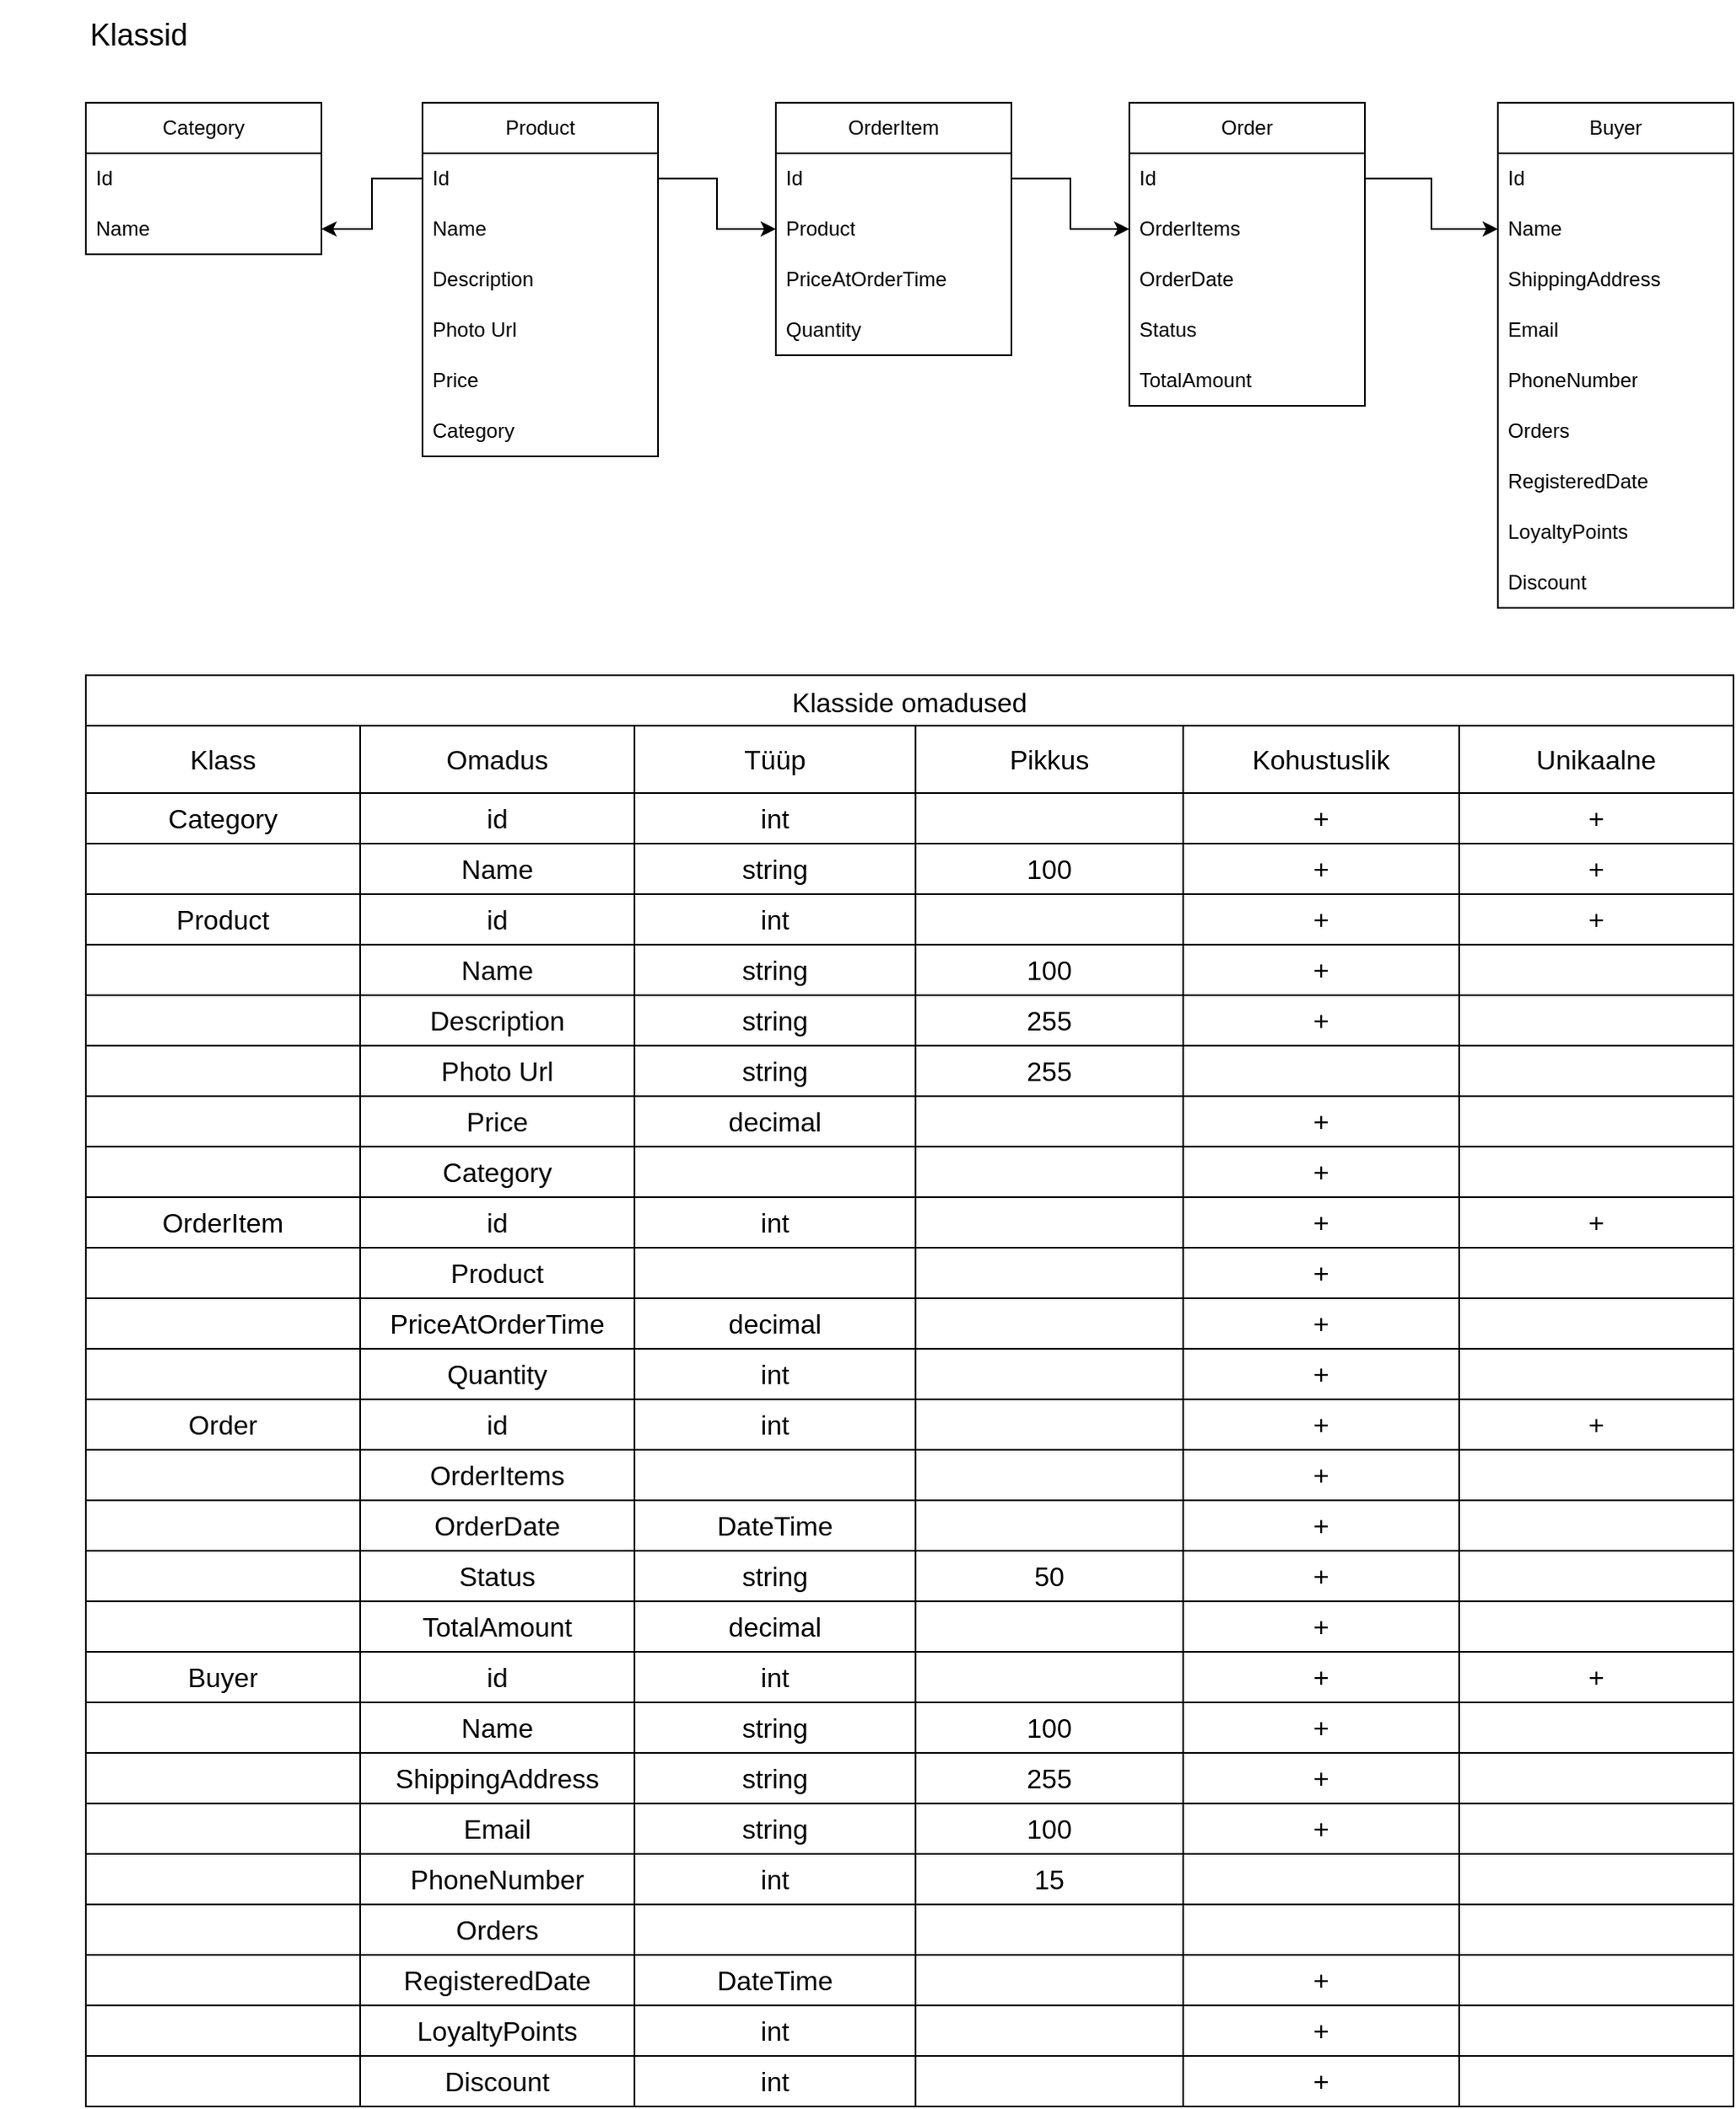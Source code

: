<mxfile version="24.8.0">
  <diagram name="Leht-1" id="l947TQVH0H0dR2vTdfkG">
    <mxGraphModel dx="2288" dy="618" grid="1" gridSize="10" guides="1" tooltips="1" connect="1" arrows="1" fold="1" page="1" pageScale="1" pageWidth="827" pageHeight="1169" math="0" shadow="0">
      <root>
        <object label="" id="0">
          <mxCell />
        </object>
        <mxCell id="1" parent="0" />
        <mxCell id="FawYxikpomPsdINiAaL0-6" value="Category" style="swimlane;fontStyle=0;childLayout=stackLayout;horizontal=1;startSize=30;horizontalStack=0;resizeParent=1;resizeParentMax=0;resizeLast=0;collapsible=1;marginBottom=0;whiteSpace=wrap;html=1;" parent="1" vertex="1">
          <mxGeometry x="-710" y="120" width="140" height="90" as="geometry" />
        </mxCell>
        <mxCell id="FawYxikpomPsdINiAaL0-7" value="Id" style="text;strokeColor=none;fillColor=none;align=left;verticalAlign=middle;spacingLeft=4;spacingRight=4;overflow=hidden;points=[[0,0.5],[1,0.5]];portConstraint=eastwest;rotatable=0;whiteSpace=wrap;html=1;" parent="FawYxikpomPsdINiAaL0-6" vertex="1">
          <mxGeometry y="30" width="140" height="30" as="geometry" />
        </mxCell>
        <mxCell id="FawYxikpomPsdINiAaL0-8" value="Name" style="text;strokeColor=none;fillColor=none;align=left;verticalAlign=middle;spacingLeft=4;spacingRight=4;overflow=hidden;points=[[0,0.5],[1,0.5]];portConstraint=eastwest;rotatable=0;whiteSpace=wrap;html=1;" parent="FawYxikpomPsdINiAaL0-6" vertex="1">
          <mxGeometry y="60" width="140" height="30" as="geometry" />
        </mxCell>
        <mxCell id="FawYxikpomPsdINiAaL0-10" value="Product" style="swimlane;fontStyle=0;childLayout=stackLayout;horizontal=1;startSize=30;horizontalStack=0;resizeParent=1;resizeParentMax=0;resizeLast=0;collapsible=1;marginBottom=0;whiteSpace=wrap;html=1;" parent="1" vertex="1">
          <mxGeometry x="-510" y="120" width="140" height="210" as="geometry" />
        </mxCell>
        <mxCell id="FawYxikpomPsdINiAaL0-11" value="Id" style="text;strokeColor=none;fillColor=none;align=left;verticalAlign=middle;spacingLeft=4;spacingRight=4;overflow=hidden;points=[[0,0.5],[1,0.5]];portConstraint=eastwest;rotatable=0;whiteSpace=wrap;html=1;" parent="FawYxikpomPsdINiAaL0-10" vertex="1">
          <mxGeometry y="30" width="140" height="30" as="geometry" />
        </mxCell>
        <mxCell id="FawYxikpomPsdINiAaL0-12" value="Name" style="text;strokeColor=none;fillColor=none;align=left;verticalAlign=middle;spacingLeft=4;spacingRight=4;overflow=hidden;points=[[0,0.5],[1,0.5]];portConstraint=eastwest;rotatable=0;whiteSpace=wrap;html=1;" parent="FawYxikpomPsdINiAaL0-10" vertex="1">
          <mxGeometry y="60" width="140" height="30" as="geometry" />
        </mxCell>
        <mxCell id="FawYxikpomPsdINiAaL0-13" value="Description" style="text;strokeColor=none;fillColor=none;align=left;verticalAlign=middle;spacingLeft=4;spacingRight=4;overflow=hidden;points=[[0,0.5],[1,0.5]];portConstraint=eastwest;rotatable=0;whiteSpace=wrap;html=1;" parent="FawYxikpomPsdINiAaL0-10" vertex="1">
          <mxGeometry y="90" width="140" height="30" as="geometry" />
        </mxCell>
        <mxCell id="FawYxikpomPsdINiAaL0-20" value="Photo Url" style="text;strokeColor=none;fillColor=none;align=left;verticalAlign=middle;spacingLeft=4;spacingRight=4;overflow=hidden;points=[[0,0.5],[1,0.5]];portConstraint=eastwest;rotatable=0;whiteSpace=wrap;html=1;" parent="FawYxikpomPsdINiAaL0-10" vertex="1">
          <mxGeometry y="120" width="140" height="30" as="geometry" />
        </mxCell>
        <mxCell id="FawYxikpomPsdINiAaL0-21" value="Price" style="text;strokeColor=none;fillColor=none;align=left;verticalAlign=middle;spacingLeft=4;spacingRight=4;overflow=hidden;points=[[0,0.5],[1,0.5]];portConstraint=eastwest;rotatable=0;whiteSpace=wrap;html=1;" parent="FawYxikpomPsdINiAaL0-10" vertex="1">
          <mxGeometry y="150" width="140" height="30" as="geometry" />
        </mxCell>
        <mxCell id="FawYxikpomPsdINiAaL0-22" value="Category" style="text;strokeColor=none;fillColor=none;align=left;verticalAlign=middle;spacingLeft=4;spacingRight=4;overflow=hidden;points=[[0,0.5],[1,0.5]];portConstraint=eastwest;rotatable=0;whiteSpace=wrap;html=1;" parent="FawYxikpomPsdINiAaL0-10" vertex="1">
          <mxGeometry y="180" width="140" height="30" as="geometry" />
        </mxCell>
        <mxCell id="FawYxikpomPsdINiAaL0-23" value="OrderItem" style="swimlane;fontStyle=0;childLayout=stackLayout;horizontal=1;startSize=30;horizontalStack=0;resizeParent=1;resizeParentMax=0;resizeLast=0;collapsible=1;marginBottom=0;whiteSpace=wrap;html=1;" parent="1" vertex="1">
          <mxGeometry x="-300" y="120" width="140" height="150" as="geometry">
            <mxRectangle x="344" y="70" width="90" height="30" as="alternateBounds" />
          </mxGeometry>
        </mxCell>
        <mxCell id="FawYxikpomPsdINiAaL0-24" value="Id" style="text;strokeColor=none;fillColor=none;align=left;verticalAlign=middle;spacingLeft=4;spacingRight=4;overflow=hidden;points=[[0,0.5],[1,0.5]];portConstraint=eastwest;rotatable=0;whiteSpace=wrap;html=1;" parent="FawYxikpomPsdINiAaL0-23" vertex="1">
          <mxGeometry y="30" width="140" height="30" as="geometry" />
        </mxCell>
        <mxCell id="FawYxikpomPsdINiAaL0-25" value="Product" style="text;strokeColor=none;fillColor=none;align=left;verticalAlign=middle;spacingLeft=4;spacingRight=4;overflow=hidden;points=[[0,0.5],[1,0.5]];portConstraint=eastwest;rotatable=0;whiteSpace=wrap;html=1;" parent="FawYxikpomPsdINiAaL0-23" vertex="1">
          <mxGeometry y="60" width="140" height="30" as="geometry" />
        </mxCell>
        <mxCell id="FawYxikpomPsdINiAaL0-26" value="PriceAtOrderTime" style="text;strokeColor=none;fillColor=none;align=left;verticalAlign=middle;spacingLeft=4;spacingRight=4;overflow=hidden;points=[[0,0.5],[1,0.5]];portConstraint=eastwest;rotatable=0;whiteSpace=wrap;html=1;" parent="FawYxikpomPsdINiAaL0-23" vertex="1">
          <mxGeometry y="90" width="140" height="30" as="geometry" />
        </mxCell>
        <mxCell id="FawYxikpomPsdINiAaL0-27" value="Quantity" style="text;strokeColor=none;fillColor=none;align=left;verticalAlign=middle;spacingLeft=4;spacingRight=4;overflow=hidden;points=[[0,0.5],[1,0.5]];portConstraint=eastwest;rotatable=0;whiteSpace=wrap;html=1;" parent="FawYxikpomPsdINiAaL0-23" vertex="1">
          <mxGeometry y="120" width="140" height="30" as="geometry" />
        </mxCell>
        <mxCell id="FawYxikpomPsdINiAaL0-28" value="Order" style="swimlane;fontStyle=0;childLayout=stackLayout;horizontal=1;startSize=30;horizontalStack=0;resizeParent=1;resizeParentMax=0;resizeLast=0;collapsible=1;marginBottom=0;whiteSpace=wrap;html=1;" parent="1" vertex="1">
          <mxGeometry x="-90" y="120" width="140" height="180" as="geometry" />
        </mxCell>
        <mxCell id="FawYxikpomPsdINiAaL0-29" value="Id" style="text;strokeColor=none;fillColor=none;align=left;verticalAlign=middle;spacingLeft=4;spacingRight=4;overflow=hidden;points=[[0,0.5],[1,0.5]];portConstraint=eastwest;rotatable=0;whiteSpace=wrap;html=1;" parent="FawYxikpomPsdINiAaL0-28" vertex="1">
          <mxGeometry y="30" width="140" height="30" as="geometry" />
        </mxCell>
        <mxCell id="FawYxikpomPsdINiAaL0-30" value="OrderItems" style="text;strokeColor=none;fillColor=none;align=left;verticalAlign=middle;spacingLeft=4;spacingRight=4;overflow=hidden;points=[[0,0.5],[1,0.5]];portConstraint=eastwest;rotatable=0;whiteSpace=wrap;html=1;" parent="FawYxikpomPsdINiAaL0-28" vertex="1">
          <mxGeometry y="60" width="140" height="30" as="geometry" />
        </mxCell>
        <mxCell id="FawYxikpomPsdINiAaL0-31" value="OrderDate" style="text;strokeColor=none;fillColor=none;align=left;verticalAlign=middle;spacingLeft=4;spacingRight=4;overflow=hidden;points=[[0,0.5],[1,0.5]];portConstraint=eastwest;rotatable=0;whiteSpace=wrap;html=1;" parent="FawYxikpomPsdINiAaL0-28" vertex="1">
          <mxGeometry y="90" width="140" height="30" as="geometry" />
        </mxCell>
        <mxCell id="FawYxikpomPsdINiAaL0-32" value="Status" style="text;strokeColor=none;fillColor=none;align=left;verticalAlign=middle;spacingLeft=4;spacingRight=4;overflow=hidden;points=[[0,0.5],[1,0.5]];portConstraint=eastwest;rotatable=0;whiteSpace=wrap;html=1;" parent="FawYxikpomPsdINiAaL0-28" vertex="1">
          <mxGeometry y="120" width="140" height="30" as="geometry" />
        </mxCell>
        <mxCell id="FawYxikpomPsdINiAaL0-33" value="TotalAmount" style="text;strokeColor=none;fillColor=none;align=left;verticalAlign=middle;spacingLeft=4;spacingRight=4;overflow=hidden;points=[[0,0.5],[1,0.5]];portConstraint=eastwest;rotatable=0;whiteSpace=wrap;html=1;" parent="FawYxikpomPsdINiAaL0-28" vertex="1">
          <mxGeometry y="150" width="140" height="30" as="geometry" />
        </mxCell>
        <mxCell id="AzKjz4HtJd9CCxUEpfWf-60" value="Klasside omadused" style="shape=table;startSize=30;container=1;collapsible=0;childLayout=tableLayout;strokeColor=default;fontSize=16;" vertex="1" parent="1">
          <mxGeometry x="-710" y="460" width="979" height="850" as="geometry" />
        </mxCell>
        <mxCell id="AzKjz4HtJd9CCxUEpfWf-61" value="" style="shape=tableRow;horizontal=0;startSize=0;swimlaneHead=0;swimlaneBody=0;strokeColor=inherit;top=0;left=0;bottom=0;right=0;collapsible=0;dropTarget=0;fillColor=none;points=[[0,0.5],[1,0.5]];portConstraint=eastwest;fontSize=16;" vertex="1" parent="AzKjz4HtJd9CCxUEpfWf-60">
          <mxGeometry y="30" width="979" height="40" as="geometry" />
        </mxCell>
        <mxCell id="AzKjz4HtJd9CCxUEpfWf-121" value="Klass" style="shape=partialRectangle;html=1;whiteSpace=wrap;connectable=0;strokeColor=inherit;overflow=hidden;fillColor=none;top=0;left=0;bottom=0;right=0;pointerEvents=1;fontSize=16;" vertex="1" parent="AzKjz4HtJd9CCxUEpfWf-61">
          <mxGeometry width="163" height="40" as="geometry">
            <mxRectangle width="163" height="40" as="alternateBounds" />
          </mxGeometry>
        </mxCell>
        <mxCell id="AzKjz4HtJd9CCxUEpfWf-62" value="Omadus" style="shape=partialRectangle;html=1;whiteSpace=wrap;connectable=0;strokeColor=inherit;overflow=hidden;fillColor=none;top=0;left=0;bottom=0;right=0;pointerEvents=1;fontSize=16;" vertex="1" parent="AzKjz4HtJd9CCxUEpfWf-61">
          <mxGeometry x="163" width="163" height="40" as="geometry">
            <mxRectangle width="163" height="40" as="alternateBounds" />
          </mxGeometry>
        </mxCell>
        <mxCell id="AzKjz4HtJd9CCxUEpfWf-63" value="Tüüp" style="shape=partialRectangle;html=1;whiteSpace=wrap;connectable=0;strokeColor=inherit;overflow=hidden;fillColor=none;top=0;left=0;bottom=0;right=0;pointerEvents=1;fontSize=16;" vertex="1" parent="AzKjz4HtJd9CCxUEpfWf-61">
          <mxGeometry x="326" width="167" height="40" as="geometry">
            <mxRectangle width="167" height="40" as="alternateBounds" />
          </mxGeometry>
        </mxCell>
        <mxCell id="AzKjz4HtJd9CCxUEpfWf-64" value="Pikkus" style="shape=partialRectangle;html=1;whiteSpace=wrap;connectable=0;strokeColor=inherit;overflow=hidden;fillColor=none;top=0;left=0;bottom=0;right=0;pointerEvents=1;fontSize=16;" vertex="1" parent="AzKjz4HtJd9CCxUEpfWf-61">
          <mxGeometry x="493" width="159" height="40" as="geometry">
            <mxRectangle width="159" height="40" as="alternateBounds" />
          </mxGeometry>
        </mxCell>
        <mxCell id="AzKjz4HtJd9CCxUEpfWf-65" value="Kohustuslik" style="shape=partialRectangle;html=1;whiteSpace=wrap;connectable=0;strokeColor=inherit;overflow=hidden;fillColor=none;top=0;left=0;bottom=0;right=0;pointerEvents=1;fontSize=16;" vertex="1" parent="AzKjz4HtJd9CCxUEpfWf-61">
          <mxGeometry x="652" width="164" height="40" as="geometry">
            <mxRectangle width="164" height="40" as="alternateBounds" />
          </mxGeometry>
        </mxCell>
        <mxCell id="AzKjz4HtJd9CCxUEpfWf-66" value="Unikaalne" style="shape=partialRectangle;html=1;whiteSpace=wrap;connectable=0;strokeColor=inherit;overflow=hidden;fillColor=none;top=0;left=0;bottom=0;right=0;pointerEvents=1;fontSize=16;" vertex="1" parent="AzKjz4HtJd9CCxUEpfWf-61">
          <mxGeometry x="816" width="163" height="40" as="geometry">
            <mxRectangle width="163" height="40" as="alternateBounds" />
          </mxGeometry>
        </mxCell>
        <mxCell id="AzKjz4HtJd9CCxUEpfWf-67" value="" style="shape=tableRow;horizontal=0;startSize=0;swimlaneHead=0;swimlaneBody=0;strokeColor=inherit;top=0;left=0;bottom=0;right=0;collapsible=0;dropTarget=0;fillColor=none;points=[[0,0.5],[1,0.5]];portConstraint=eastwest;fontSize=16;" vertex="1" parent="AzKjz4HtJd9CCxUEpfWf-60">
          <mxGeometry y="70" width="979" height="30" as="geometry" />
        </mxCell>
        <mxCell id="AzKjz4HtJd9CCxUEpfWf-122" value="Category" style="shape=partialRectangle;html=1;whiteSpace=wrap;connectable=0;strokeColor=inherit;overflow=hidden;fillColor=none;top=0;left=0;bottom=0;right=0;pointerEvents=1;fontSize=16;" vertex="1" parent="AzKjz4HtJd9CCxUEpfWf-67">
          <mxGeometry width="163" height="30" as="geometry">
            <mxRectangle width="163" height="30" as="alternateBounds" />
          </mxGeometry>
        </mxCell>
        <mxCell id="AzKjz4HtJd9CCxUEpfWf-68" value="id" style="shape=partialRectangle;html=1;whiteSpace=wrap;connectable=0;strokeColor=inherit;overflow=hidden;fillColor=none;top=0;left=0;bottom=0;right=0;pointerEvents=1;fontSize=16;" vertex="1" parent="AzKjz4HtJd9CCxUEpfWf-67">
          <mxGeometry x="163" width="163" height="30" as="geometry">
            <mxRectangle width="163" height="30" as="alternateBounds" />
          </mxGeometry>
        </mxCell>
        <mxCell id="AzKjz4HtJd9CCxUEpfWf-69" value="int" style="shape=partialRectangle;html=1;whiteSpace=wrap;connectable=0;strokeColor=inherit;overflow=hidden;fillColor=none;top=0;left=0;bottom=0;right=0;pointerEvents=1;fontSize=16;" vertex="1" parent="AzKjz4HtJd9CCxUEpfWf-67">
          <mxGeometry x="326" width="167" height="30" as="geometry">
            <mxRectangle width="167" height="30" as="alternateBounds" />
          </mxGeometry>
        </mxCell>
        <mxCell id="AzKjz4HtJd9CCxUEpfWf-70" value="" style="shape=partialRectangle;html=1;whiteSpace=wrap;connectable=0;strokeColor=inherit;overflow=hidden;fillColor=none;top=0;left=0;bottom=0;right=0;pointerEvents=1;fontSize=16;" vertex="1" parent="AzKjz4HtJd9CCxUEpfWf-67">
          <mxGeometry x="493" width="159" height="30" as="geometry">
            <mxRectangle width="159" height="30" as="alternateBounds" />
          </mxGeometry>
        </mxCell>
        <mxCell id="AzKjz4HtJd9CCxUEpfWf-71" value="+" style="shape=partialRectangle;html=1;whiteSpace=wrap;connectable=0;strokeColor=inherit;overflow=hidden;fillColor=none;top=0;left=0;bottom=0;right=0;pointerEvents=1;fontSize=16;" vertex="1" parent="AzKjz4HtJd9CCxUEpfWf-67">
          <mxGeometry x="652" width="164" height="30" as="geometry">
            <mxRectangle width="164" height="30" as="alternateBounds" />
          </mxGeometry>
        </mxCell>
        <mxCell id="AzKjz4HtJd9CCxUEpfWf-72" value="+" style="shape=partialRectangle;html=1;whiteSpace=wrap;connectable=0;strokeColor=inherit;overflow=hidden;fillColor=none;top=0;left=0;bottom=0;right=0;pointerEvents=1;fontSize=16;" vertex="1" parent="AzKjz4HtJd9CCxUEpfWf-67">
          <mxGeometry x="816" width="163" height="30" as="geometry">
            <mxRectangle width="163" height="30" as="alternateBounds" />
          </mxGeometry>
        </mxCell>
        <mxCell id="AzKjz4HtJd9CCxUEpfWf-73" value="" style="shape=tableRow;horizontal=0;startSize=0;swimlaneHead=0;swimlaneBody=0;strokeColor=inherit;top=0;left=0;bottom=0;right=0;collapsible=0;dropTarget=0;fillColor=none;points=[[0,0.5],[1,0.5]];portConstraint=eastwest;fontSize=16;" vertex="1" parent="AzKjz4HtJd9CCxUEpfWf-60">
          <mxGeometry y="100" width="979" height="30" as="geometry" />
        </mxCell>
        <mxCell id="AzKjz4HtJd9CCxUEpfWf-123" style="shape=partialRectangle;html=1;whiteSpace=wrap;connectable=0;strokeColor=inherit;overflow=hidden;fillColor=none;top=0;left=0;bottom=0;right=0;pointerEvents=1;fontSize=16;" vertex="1" parent="AzKjz4HtJd9CCxUEpfWf-73">
          <mxGeometry width="163" height="30" as="geometry">
            <mxRectangle width="163" height="30" as="alternateBounds" />
          </mxGeometry>
        </mxCell>
        <mxCell id="AzKjz4HtJd9CCxUEpfWf-74" value="Name" style="shape=partialRectangle;html=1;whiteSpace=wrap;connectable=0;strokeColor=inherit;overflow=hidden;fillColor=none;top=0;left=0;bottom=0;right=0;pointerEvents=1;fontSize=16;" vertex="1" parent="AzKjz4HtJd9CCxUEpfWf-73">
          <mxGeometry x="163" width="163" height="30" as="geometry">
            <mxRectangle width="163" height="30" as="alternateBounds" />
          </mxGeometry>
        </mxCell>
        <mxCell id="AzKjz4HtJd9CCxUEpfWf-75" value="string" style="shape=partialRectangle;html=1;whiteSpace=wrap;connectable=0;strokeColor=inherit;overflow=hidden;fillColor=none;top=0;left=0;bottom=0;right=0;pointerEvents=1;fontSize=16;" vertex="1" parent="AzKjz4HtJd9CCxUEpfWf-73">
          <mxGeometry x="326" width="167" height="30" as="geometry">
            <mxRectangle width="167" height="30" as="alternateBounds" />
          </mxGeometry>
        </mxCell>
        <mxCell id="AzKjz4HtJd9CCxUEpfWf-76" value="100" style="shape=partialRectangle;html=1;whiteSpace=wrap;connectable=0;strokeColor=inherit;overflow=hidden;fillColor=none;top=0;left=0;bottom=0;right=0;pointerEvents=1;fontSize=16;" vertex="1" parent="AzKjz4HtJd9CCxUEpfWf-73">
          <mxGeometry x="493" width="159" height="30" as="geometry">
            <mxRectangle width="159" height="30" as="alternateBounds" />
          </mxGeometry>
        </mxCell>
        <mxCell id="AzKjz4HtJd9CCxUEpfWf-77" value="+" style="shape=partialRectangle;html=1;whiteSpace=wrap;connectable=0;strokeColor=inherit;overflow=hidden;fillColor=none;top=0;left=0;bottom=0;right=0;pointerEvents=1;fontSize=16;" vertex="1" parent="AzKjz4HtJd9CCxUEpfWf-73">
          <mxGeometry x="652" width="164" height="30" as="geometry">
            <mxRectangle width="164" height="30" as="alternateBounds" />
          </mxGeometry>
        </mxCell>
        <mxCell id="AzKjz4HtJd9CCxUEpfWf-78" value="+" style="shape=partialRectangle;html=1;whiteSpace=wrap;connectable=0;strokeColor=inherit;overflow=hidden;fillColor=none;top=0;left=0;bottom=0;right=0;pointerEvents=1;fontSize=16;" vertex="1" parent="AzKjz4HtJd9CCxUEpfWf-73">
          <mxGeometry x="816" width="163" height="30" as="geometry">
            <mxRectangle width="163" height="30" as="alternateBounds" />
          </mxGeometry>
        </mxCell>
        <mxCell id="AzKjz4HtJd9CCxUEpfWf-146" style="shape=tableRow;horizontal=0;startSize=0;swimlaneHead=0;swimlaneBody=0;strokeColor=inherit;top=0;left=0;bottom=0;right=0;collapsible=0;dropTarget=0;fillColor=none;points=[[0,0.5],[1,0.5]];portConstraint=eastwest;fontSize=16;" vertex="1" parent="AzKjz4HtJd9CCxUEpfWf-60">
          <mxGeometry y="130" width="979" height="30" as="geometry" />
        </mxCell>
        <mxCell id="AzKjz4HtJd9CCxUEpfWf-147" value="Product" style="shape=partialRectangle;html=1;whiteSpace=wrap;connectable=0;strokeColor=inherit;overflow=hidden;fillColor=none;top=0;left=0;bottom=0;right=0;pointerEvents=1;fontSize=16;" vertex="1" parent="AzKjz4HtJd9CCxUEpfWf-146">
          <mxGeometry width="163" height="30" as="geometry">
            <mxRectangle width="163" height="30" as="alternateBounds" />
          </mxGeometry>
        </mxCell>
        <mxCell id="AzKjz4HtJd9CCxUEpfWf-148" value="id" style="shape=partialRectangle;html=1;whiteSpace=wrap;connectable=0;strokeColor=inherit;overflow=hidden;fillColor=none;top=0;left=0;bottom=0;right=0;pointerEvents=1;fontSize=16;" vertex="1" parent="AzKjz4HtJd9CCxUEpfWf-146">
          <mxGeometry x="163" width="163" height="30" as="geometry">
            <mxRectangle width="163" height="30" as="alternateBounds" />
          </mxGeometry>
        </mxCell>
        <mxCell id="AzKjz4HtJd9CCxUEpfWf-149" value="int" style="shape=partialRectangle;html=1;whiteSpace=wrap;connectable=0;strokeColor=inherit;overflow=hidden;fillColor=none;top=0;left=0;bottom=0;right=0;pointerEvents=1;fontSize=16;" vertex="1" parent="AzKjz4HtJd9CCxUEpfWf-146">
          <mxGeometry x="326" width="167" height="30" as="geometry">
            <mxRectangle width="167" height="30" as="alternateBounds" />
          </mxGeometry>
        </mxCell>
        <mxCell id="AzKjz4HtJd9CCxUEpfWf-150" style="shape=partialRectangle;html=1;whiteSpace=wrap;connectable=0;strokeColor=inherit;overflow=hidden;fillColor=none;top=0;left=0;bottom=0;right=0;pointerEvents=1;fontSize=16;" vertex="1" parent="AzKjz4HtJd9CCxUEpfWf-146">
          <mxGeometry x="493" width="159" height="30" as="geometry">
            <mxRectangle width="159" height="30" as="alternateBounds" />
          </mxGeometry>
        </mxCell>
        <mxCell id="AzKjz4HtJd9CCxUEpfWf-151" value="+" style="shape=partialRectangle;html=1;whiteSpace=wrap;connectable=0;strokeColor=inherit;overflow=hidden;fillColor=none;top=0;left=0;bottom=0;right=0;pointerEvents=1;fontSize=16;" vertex="1" parent="AzKjz4HtJd9CCxUEpfWf-146">
          <mxGeometry x="652" width="164" height="30" as="geometry">
            <mxRectangle width="164" height="30" as="alternateBounds" />
          </mxGeometry>
        </mxCell>
        <mxCell id="AzKjz4HtJd9CCxUEpfWf-152" value="+" style="shape=partialRectangle;html=1;whiteSpace=wrap;connectable=0;strokeColor=inherit;overflow=hidden;fillColor=none;top=0;left=0;bottom=0;right=0;pointerEvents=1;fontSize=16;" vertex="1" parent="AzKjz4HtJd9CCxUEpfWf-146">
          <mxGeometry x="816" width="163" height="30" as="geometry">
            <mxRectangle width="163" height="30" as="alternateBounds" />
          </mxGeometry>
        </mxCell>
        <mxCell id="AzKjz4HtJd9CCxUEpfWf-160" style="shape=tableRow;horizontal=0;startSize=0;swimlaneHead=0;swimlaneBody=0;strokeColor=inherit;top=0;left=0;bottom=0;right=0;collapsible=0;dropTarget=0;fillColor=none;points=[[0,0.5],[1,0.5]];portConstraint=eastwest;fontSize=16;" vertex="1" parent="AzKjz4HtJd9CCxUEpfWf-60">
          <mxGeometry y="160" width="979" height="30" as="geometry" />
        </mxCell>
        <mxCell id="AzKjz4HtJd9CCxUEpfWf-161" style="shape=partialRectangle;html=1;whiteSpace=wrap;connectable=0;strokeColor=inherit;overflow=hidden;fillColor=none;top=0;left=0;bottom=0;right=0;pointerEvents=1;fontSize=16;" vertex="1" parent="AzKjz4HtJd9CCxUEpfWf-160">
          <mxGeometry width="163" height="30" as="geometry">
            <mxRectangle width="163" height="30" as="alternateBounds" />
          </mxGeometry>
        </mxCell>
        <mxCell id="AzKjz4HtJd9CCxUEpfWf-162" value="Name" style="shape=partialRectangle;html=1;whiteSpace=wrap;connectable=0;strokeColor=inherit;overflow=hidden;fillColor=none;top=0;left=0;bottom=0;right=0;pointerEvents=1;fontSize=16;" vertex="1" parent="AzKjz4HtJd9CCxUEpfWf-160">
          <mxGeometry x="163" width="163" height="30" as="geometry">
            <mxRectangle width="163" height="30" as="alternateBounds" />
          </mxGeometry>
        </mxCell>
        <mxCell id="AzKjz4HtJd9CCxUEpfWf-163" value="string" style="shape=partialRectangle;html=1;whiteSpace=wrap;connectable=0;strokeColor=inherit;overflow=hidden;fillColor=none;top=0;left=0;bottom=0;right=0;pointerEvents=1;fontSize=16;" vertex="1" parent="AzKjz4HtJd9CCxUEpfWf-160">
          <mxGeometry x="326" width="167" height="30" as="geometry">
            <mxRectangle width="167" height="30" as="alternateBounds" />
          </mxGeometry>
        </mxCell>
        <mxCell id="AzKjz4HtJd9CCxUEpfWf-164" value="100" style="shape=partialRectangle;html=1;whiteSpace=wrap;connectable=0;strokeColor=inherit;overflow=hidden;fillColor=none;top=0;left=0;bottom=0;right=0;pointerEvents=1;fontSize=16;" vertex="1" parent="AzKjz4HtJd9CCxUEpfWf-160">
          <mxGeometry x="493" width="159" height="30" as="geometry">
            <mxRectangle width="159" height="30" as="alternateBounds" />
          </mxGeometry>
        </mxCell>
        <mxCell id="AzKjz4HtJd9CCxUEpfWf-165" value="+" style="shape=partialRectangle;html=1;whiteSpace=wrap;connectable=0;strokeColor=inherit;overflow=hidden;fillColor=none;top=0;left=0;bottom=0;right=0;pointerEvents=1;fontSize=16;" vertex="1" parent="AzKjz4HtJd9CCxUEpfWf-160">
          <mxGeometry x="652" width="164" height="30" as="geometry">
            <mxRectangle width="164" height="30" as="alternateBounds" />
          </mxGeometry>
        </mxCell>
        <mxCell id="AzKjz4HtJd9CCxUEpfWf-166" style="shape=partialRectangle;html=1;whiteSpace=wrap;connectable=0;strokeColor=inherit;overflow=hidden;fillColor=none;top=0;left=0;bottom=0;right=0;pointerEvents=1;fontSize=16;" vertex="1" parent="AzKjz4HtJd9CCxUEpfWf-160">
          <mxGeometry x="816" width="163" height="30" as="geometry">
            <mxRectangle width="163" height="30" as="alternateBounds" />
          </mxGeometry>
        </mxCell>
        <mxCell id="AzKjz4HtJd9CCxUEpfWf-195" style="shape=tableRow;horizontal=0;startSize=0;swimlaneHead=0;swimlaneBody=0;strokeColor=inherit;top=0;left=0;bottom=0;right=0;collapsible=0;dropTarget=0;fillColor=none;points=[[0,0.5],[1,0.5]];portConstraint=eastwest;fontSize=16;" vertex="1" parent="AzKjz4HtJd9CCxUEpfWf-60">
          <mxGeometry y="190" width="979" height="30" as="geometry" />
        </mxCell>
        <mxCell id="AzKjz4HtJd9CCxUEpfWf-196" style="shape=partialRectangle;html=1;whiteSpace=wrap;connectable=0;strokeColor=inherit;overflow=hidden;fillColor=none;top=0;left=0;bottom=0;right=0;pointerEvents=1;fontSize=16;" vertex="1" parent="AzKjz4HtJd9CCxUEpfWf-195">
          <mxGeometry width="163" height="30" as="geometry">
            <mxRectangle width="163" height="30" as="alternateBounds" />
          </mxGeometry>
        </mxCell>
        <mxCell id="AzKjz4HtJd9CCxUEpfWf-197" value="Description" style="shape=partialRectangle;html=1;whiteSpace=wrap;connectable=0;strokeColor=inherit;overflow=hidden;fillColor=none;top=0;left=0;bottom=0;right=0;pointerEvents=1;fontSize=16;" vertex="1" parent="AzKjz4HtJd9CCxUEpfWf-195">
          <mxGeometry x="163" width="163" height="30" as="geometry">
            <mxRectangle width="163" height="30" as="alternateBounds" />
          </mxGeometry>
        </mxCell>
        <mxCell id="AzKjz4HtJd9CCxUEpfWf-198" value="string" style="shape=partialRectangle;html=1;whiteSpace=wrap;connectable=0;strokeColor=inherit;overflow=hidden;fillColor=none;top=0;left=0;bottom=0;right=0;pointerEvents=1;fontSize=16;" vertex="1" parent="AzKjz4HtJd9CCxUEpfWf-195">
          <mxGeometry x="326" width="167" height="30" as="geometry">
            <mxRectangle width="167" height="30" as="alternateBounds" />
          </mxGeometry>
        </mxCell>
        <mxCell id="AzKjz4HtJd9CCxUEpfWf-199" value="255" style="shape=partialRectangle;html=1;whiteSpace=wrap;connectable=0;strokeColor=inherit;overflow=hidden;fillColor=none;top=0;left=0;bottom=0;right=0;pointerEvents=1;fontSize=16;" vertex="1" parent="AzKjz4HtJd9CCxUEpfWf-195">
          <mxGeometry x="493" width="159" height="30" as="geometry">
            <mxRectangle width="159" height="30" as="alternateBounds" />
          </mxGeometry>
        </mxCell>
        <mxCell id="AzKjz4HtJd9CCxUEpfWf-200" value="+" style="shape=partialRectangle;html=1;whiteSpace=wrap;connectable=0;strokeColor=inherit;overflow=hidden;fillColor=none;top=0;left=0;bottom=0;right=0;pointerEvents=1;fontSize=16;" vertex="1" parent="AzKjz4HtJd9CCxUEpfWf-195">
          <mxGeometry x="652" width="164" height="30" as="geometry">
            <mxRectangle width="164" height="30" as="alternateBounds" />
          </mxGeometry>
        </mxCell>
        <mxCell id="AzKjz4HtJd9CCxUEpfWf-201" style="shape=partialRectangle;html=1;whiteSpace=wrap;connectable=0;strokeColor=inherit;overflow=hidden;fillColor=none;top=0;left=0;bottom=0;right=0;pointerEvents=1;fontSize=16;" vertex="1" parent="AzKjz4HtJd9CCxUEpfWf-195">
          <mxGeometry x="816" width="163" height="30" as="geometry">
            <mxRectangle width="163" height="30" as="alternateBounds" />
          </mxGeometry>
        </mxCell>
        <mxCell id="AzKjz4HtJd9CCxUEpfWf-188" style="shape=tableRow;horizontal=0;startSize=0;swimlaneHead=0;swimlaneBody=0;strokeColor=inherit;top=0;left=0;bottom=0;right=0;collapsible=0;dropTarget=0;fillColor=none;points=[[0,0.5],[1,0.5]];portConstraint=eastwest;fontSize=16;" vertex="1" parent="AzKjz4HtJd9CCxUEpfWf-60">
          <mxGeometry y="220" width="979" height="30" as="geometry" />
        </mxCell>
        <mxCell id="AzKjz4HtJd9CCxUEpfWf-189" style="shape=partialRectangle;html=1;whiteSpace=wrap;connectable=0;strokeColor=inherit;overflow=hidden;fillColor=none;top=0;left=0;bottom=0;right=0;pointerEvents=1;fontSize=16;" vertex="1" parent="AzKjz4HtJd9CCxUEpfWf-188">
          <mxGeometry width="163" height="30" as="geometry">
            <mxRectangle width="163" height="30" as="alternateBounds" />
          </mxGeometry>
        </mxCell>
        <mxCell id="AzKjz4HtJd9CCxUEpfWf-190" value="Photo Url" style="shape=partialRectangle;html=1;whiteSpace=wrap;connectable=0;strokeColor=inherit;overflow=hidden;fillColor=none;top=0;left=0;bottom=0;right=0;pointerEvents=1;fontSize=16;" vertex="1" parent="AzKjz4HtJd9CCxUEpfWf-188">
          <mxGeometry x="163" width="163" height="30" as="geometry">
            <mxRectangle width="163" height="30" as="alternateBounds" />
          </mxGeometry>
        </mxCell>
        <mxCell id="AzKjz4HtJd9CCxUEpfWf-191" value="string" style="shape=partialRectangle;html=1;whiteSpace=wrap;connectable=0;strokeColor=inherit;overflow=hidden;fillColor=none;top=0;left=0;bottom=0;right=0;pointerEvents=1;fontSize=16;" vertex="1" parent="AzKjz4HtJd9CCxUEpfWf-188">
          <mxGeometry x="326" width="167" height="30" as="geometry">
            <mxRectangle width="167" height="30" as="alternateBounds" />
          </mxGeometry>
        </mxCell>
        <mxCell id="AzKjz4HtJd9CCxUEpfWf-192" value="255" style="shape=partialRectangle;html=1;whiteSpace=wrap;connectable=0;strokeColor=inherit;overflow=hidden;fillColor=none;top=0;left=0;bottom=0;right=0;pointerEvents=1;fontSize=16;" vertex="1" parent="AzKjz4HtJd9CCxUEpfWf-188">
          <mxGeometry x="493" width="159" height="30" as="geometry">
            <mxRectangle width="159" height="30" as="alternateBounds" />
          </mxGeometry>
        </mxCell>
        <mxCell id="AzKjz4HtJd9CCxUEpfWf-193" style="shape=partialRectangle;html=1;whiteSpace=wrap;connectable=0;strokeColor=inherit;overflow=hidden;fillColor=none;top=0;left=0;bottom=0;right=0;pointerEvents=1;fontSize=16;" vertex="1" parent="AzKjz4HtJd9CCxUEpfWf-188">
          <mxGeometry x="652" width="164" height="30" as="geometry">
            <mxRectangle width="164" height="30" as="alternateBounds" />
          </mxGeometry>
        </mxCell>
        <mxCell id="AzKjz4HtJd9CCxUEpfWf-194" style="shape=partialRectangle;html=1;whiteSpace=wrap;connectable=0;strokeColor=inherit;overflow=hidden;fillColor=none;top=0;left=0;bottom=0;right=0;pointerEvents=1;fontSize=16;" vertex="1" parent="AzKjz4HtJd9CCxUEpfWf-188">
          <mxGeometry x="816" width="163" height="30" as="geometry">
            <mxRectangle width="163" height="30" as="alternateBounds" />
          </mxGeometry>
        </mxCell>
        <mxCell id="AzKjz4HtJd9CCxUEpfWf-181" style="shape=tableRow;horizontal=0;startSize=0;swimlaneHead=0;swimlaneBody=0;strokeColor=inherit;top=0;left=0;bottom=0;right=0;collapsible=0;dropTarget=0;fillColor=none;points=[[0,0.5],[1,0.5]];portConstraint=eastwest;fontSize=16;" vertex="1" parent="AzKjz4HtJd9CCxUEpfWf-60">
          <mxGeometry y="250" width="979" height="30" as="geometry" />
        </mxCell>
        <mxCell id="AzKjz4HtJd9CCxUEpfWf-182" style="shape=partialRectangle;html=1;whiteSpace=wrap;connectable=0;strokeColor=inherit;overflow=hidden;fillColor=none;top=0;left=0;bottom=0;right=0;pointerEvents=1;fontSize=16;" vertex="1" parent="AzKjz4HtJd9CCxUEpfWf-181">
          <mxGeometry width="163" height="30" as="geometry">
            <mxRectangle width="163" height="30" as="alternateBounds" />
          </mxGeometry>
        </mxCell>
        <mxCell id="AzKjz4HtJd9CCxUEpfWf-183" value="Price" style="shape=partialRectangle;html=1;whiteSpace=wrap;connectable=0;strokeColor=inherit;overflow=hidden;fillColor=none;top=0;left=0;bottom=0;right=0;pointerEvents=1;fontSize=16;" vertex="1" parent="AzKjz4HtJd9CCxUEpfWf-181">
          <mxGeometry x="163" width="163" height="30" as="geometry">
            <mxRectangle width="163" height="30" as="alternateBounds" />
          </mxGeometry>
        </mxCell>
        <mxCell id="AzKjz4HtJd9CCxUEpfWf-184" value="decimal" style="shape=partialRectangle;html=1;whiteSpace=wrap;connectable=0;strokeColor=inherit;overflow=hidden;fillColor=none;top=0;left=0;bottom=0;right=0;pointerEvents=1;fontSize=16;" vertex="1" parent="AzKjz4HtJd9CCxUEpfWf-181">
          <mxGeometry x="326" width="167" height="30" as="geometry">
            <mxRectangle width="167" height="30" as="alternateBounds" />
          </mxGeometry>
        </mxCell>
        <mxCell id="AzKjz4HtJd9CCxUEpfWf-185" style="shape=partialRectangle;html=1;whiteSpace=wrap;connectable=0;strokeColor=inherit;overflow=hidden;fillColor=none;top=0;left=0;bottom=0;right=0;pointerEvents=1;fontSize=16;" vertex="1" parent="AzKjz4HtJd9CCxUEpfWf-181">
          <mxGeometry x="493" width="159" height="30" as="geometry">
            <mxRectangle width="159" height="30" as="alternateBounds" />
          </mxGeometry>
        </mxCell>
        <mxCell id="AzKjz4HtJd9CCxUEpfWf-186" value="+" style="shape=partialRectangle;html=1;whiteSpace=wrap;connectable=0;strokeColor=inherit;overflow=hidden;fillColor=none;top=0;left=0;bottom=0;right=0;pointerEvents=1;fontSize=16;" vertex="1" parent="AzKjz4HtJd9CCxUEpfWf-181">
          <mxGeometry x="652" width="164" height="30" as="geometry">
            <mxRectangle width="164" height="30" as="alternateBounds" />
          </mxGeometry>
        </mxCell>
        <mxCell id="AzKjz4HtJd9CCxUEpfWf-187" style="shape=partialRectangle;html=1;whiteSpace=wrap;connectable=0;strokeColor=inherit;overflow=hidden;fillColor=none;top=0;left=0;bottom=0;right=0;pointerEvents=1;fontSize=16;" vertex="1" parent="AzKjz4HtJd9CCxUEpfWf-181">
          <mxGeometry x="816" width="163" height="30" as="geometry">
            <mxRectangle width="163" height="30" as="alternateBounds" />
          </mxGeometry>
        </mxCell>
        <mxCell id="AzKjz4HtJd9CCxUEpfWf-174" style="shape=tableRow;horizontal=0;startSize=0;swimlaneHead=0;swimlaneBody=0;strokeColor=inherit;top=0;left=0;bottom=0;right=0;collapsible=0;dropTarget=0;fillColor=none;points=[[0,0.5],[1,0.5]];portConstraint=eastwest;fontSize=16;" vertex="1" parent="AzKjz4HtJd9CCxUEpfWf-60">
          <mxGeometry y="280" width="979" height="30" as="geometry" />
        </mxCell>
        <mxCell id="AzKjz4HtJd9CCxUEpfWf-175" style="shape=partialRectangle;html=1;whiteSpace=wrap;connectable=0;strokeColor=inherit;overflow=hidden;fillColor=none;top=0;left=0;bottom=0;right=0;pointerEvents=1;fontSize=16;" vertex="1" parent="AzKjz4HtJd9CCxUEpfWf-174">
          <mxGeometry width="163" height="30" as="geometry">
            <mxRectangle width="163" height="30" as="alternateBounds" />
          </mxGeometry>
        </mxCell>
        <mxCell id="AzKjz4HtJd9CCxUEpfWf-176" value="Category" style="shape=partialRectangle;html=1;whiteSpace=wrap;connectable=0;strokeColor=inherit;overflow=hidden;fillColor=none;top=0;left=0;bottom=0;right=0;pointerEvents=1;fontSize=16;" vertex="1" parent="AzKjz4HtJd9CCxUEpfWf-174">
          <mxGeometry x="163" width="163" height="30" as="geometry">
            <mxRectangle width="163" height="30" as="alternateBounds" />
          </mxGeometry>
        </mxCell>
        <mxCell id="AzKjz4HtJd9CCxUEpfWf-177" style="shape=partialRectangle;html=1;whiteSpace=wrap;connectable=0;strokeColor=inherit;overflow=hidden;fillColor=none;top=0;left=0;bottom=0;right=0;pointerEvents=1;fontSize=16;" vertex="1" parent="AzKjz4HtJd9CCxUEpfWf-174">
          <mxGeometry x="326" width="167" height="30" as="geometry">
            <mxRectangle width="167" height="30" as="alternateBounds" />
          </mxGeometry>
        </mxCell>
        <mxCell id="AzKjz4HtJd9CCxUEpfWf-178" style="shape=partialRectangle;html=1;whiteSpace=wrap;connectable=0;strokeColor=inherit;overflow=hidden;fillColor=none;top=0;left=0;bottom=0;right=0;pointerEvents=1;fontSize=16;" vertex="1" parent="AzKjz4HtJd9CCxUEpfWf-174">
          <mxGeometry x="493" width="159" height="30" as="geometry">
            <mxRectangle width="159" height="30" as="alternateBounds" />
          </mxGeometry>
        </mxCell>
        <mxCell id="AzKjz4HtJd9CCxUEpfWf-179" value="+" style="shape=partialRectangle;html=1;whiteSpace=wrap;connectable=0;strokeColor=inherit;overflow=hidden;fillColor=none;top=0;left=0;bottom=0;right=0;pointerEvents=1;fontSize=16;" vertex="1" parent="AzKjz4HtJd9CCxUEpfWf-174">
          <mxGeometry x="652" width="164" height="30" as="geometry">
            <mxRectangle width="164" height="30" as="alternateBounds" />
          </mxGeometry>
        </mxCell>
        <mxCell id="AzKjz4HtJd9CCxUEpfWf-180" style="shape=partialRectangle;html=1;whiteSpace=wrap;connectable=0;strokeColor=inherit;overflow=hidden;fillColor=none;top=0;left=0;bottom=0;right=0;pointerEvents=1;fontSize=16;" vertex="1" parent="AzKjz4HtJd9CCxUEpfWf-174">
          <mxGeometry x="816" width="163" height="30" as="geometry">
            <mxRectangle width="163" height="30" as="alternateBounds" />
          </mxGeometry>
        </mxCell>
        <mxCell id="AzKjz4HtJd9CCxUEpfWf-167" style="shape=tableRow;horizontal=0;startSize=0;swimlaneHead=0;swimlaneBody=0;strokeColor=inherit;top=0;left=0;bottom=0;right=0;collapsible=0;dropTarget=0;fillColor=none;points=[[0,0.5],[1,0.5]];portConstraint=eastwest;fontSize=16;" vertex="1" parent="AzKjz4HtJd9CCxUEpfWf-60">
          <mxGeometry y="310" width="979" height="30" as="geometry" />
        </mxCell>
        <mxCell id="AzKjz4HtJd9CCxUEpfWf-168" value="OrderItem" style="shape=partialRectangle;html=1;whiteSpace=wrap;connectable=0;strokeColor=inherit;overflow=hidden;fillColor=none;top=0;left=0;bottom=0;right=0;pointerEvents=1;fontSize=16;" vertex="1" parent="AzKjz4HtJd9CCxUEpfWf-167">
          <mxGeometry width="163" height="30" as="geometry">
            <mxRectangle width="163" height="30" as="alternateBounds" />
          </mxGeometry>
        </mxCell>
        <mxCell id="AzKjz4HtJd9CCxUEpfWf-169" value="id" style="shape=partialRectangle;html=1;whiteSpace=wrap;connectable=0;strokeColor=inherit;overflow=hidden;fillColor=none;top=0;left=0;bottom=0;right=0;pointerEvents=1;fontSize=16;" vertex="1" parent="AzKjz4HtJd9CCxUEpfWf-167">
          <mxGeometry x="163" width="163" height="30" as="geometry">
            <mxRectangle width="163" height="30" as="alternateBounds" />
          </mxGeometry>
        </mxCell>
        <mxCell id="AzKjz4HtJd9CCxUEpfWf-170" value="int" style="shape=partialRectangle;html=1;whiteSpace=wrap;connectable=0;strokeColor=inherit;overflow=hidden;fillColor=none;top=0;left=0;bottom=0;right=0;pointerEvents=1;fontSize=16;" vertex="1" parent="AzKjz4HtJd9CCxUEpfWf-167">
          <mxGeometry x="326" width="167" height="30" as="geometry">
            <mxRectangle width="167" height="30" as="alternateBounds" />
          </mxGeometry>
        </mxCell>
        <mxCell id="AzKjz4HtJd9CCxUEpfWf-171" style="shape=partialRectangle;html=1;whiteSpace=wrap;connectable=0;strokeColor=inherit;overflow=hidden;fillColor=none;top=0;left=0;bottom=0;right=0;pointerEvents=1;fontSize=16;" vertex="1" parent="AzKjz4HtJd9CCxUEpfWf-167">
          <mxGeometry x="493" width="159" height="30" as="geometry">
            <mxRectangle width="159" height="30" as="alternateBounds" />
          </mxGeometry>
        </mxCell>
        <mxCell id="AzKjz4HtJd9CCxUEpfWf-172" value="+" style="shape=partialRectangle;html=1;whiteSpace=wrap;connectable=0;strokeColor=inherit;overflow=hidden;fillColor=none;top=0;left=0;bottom=0;right=0;pointerEvents=1;fontSize=16;" vertex="1" parent="AzKjz4HtJd9CCxUEpfWf-167">
          <mxGeometry x="652" width="164" height="30" as="geometry">
            <mxRectangle width="164" height="30" as="alternateBounds" />
          </mxGeometry>
        </mxCell>
        <mxCell id="AzKjz4HtJd9CCxUEpfWf-173" value="+" style="shape=partialRectangle;html=1;whiteSpace=wrap;connectable=0;strokeColor=inherit;overflow=hidden;fillColor=none;top=0;left=0;bottom=0;right=0;pointerEvents=1;fontSize=16;" vertex="1" parent="AzKjz4HtJd9CCxUEpfWf-167">
          <mxGeometry x="816" width="163" height="30" as="geometry">
            <mxRectangle width="163" height="30" as="alternateBounds" />
          </mxGeometry>
        </mxCell>
        <mxCell id="AzKjz4HtJd9CCxUEpfWf-216" style="shape=tableRow;horizontal=0;startSize=0;swimlaneHead=0;swimlaneBody=0;strokeColor=inherit;top=0;left=0;bottom=0;right=0;collapsible=0;dropTarget=0;fillColor=none;points=[[0,0.5],[1,0.5]];portConstraint=eastwest;fontSize=16;" vertex="1" parent="AzKjz4HtJd9CCxUEpfWf-60">
          <mxGeometry y="340" width="979" height="30" as="geometry" />
        </mxCell>
        <mxCell id="AzKjz4HtJd9CCxUEpfWf-217" style="shape=partialRectangle;html=1;whiteSpace=wrap;connectable=0;strokeColor=inherit;overflow=hidden;fillColor=none;top=0;left=0;bottom=0;right=0;pointerEvents=1;fontSize=16;" vertex="1" parent="AzKjz4HtJd9CCxUEpfWf-216">
          <mxGeometry width="163" height="30" as="geometry">
            <mxRectangle width="163" height="30" as="alternateBounds" />
          </mxGeometry>
        </mxCell>
        <mxCell id="AzKjz4HtJd9CCxUEpfWf-218" value="Product" style="shape=partialRectangle;html=1;whiteSpace=wrap;connectable=0;strokeColor=inherit;overflow=hidden;fillColor=none;top=0;left=0;bottom=0;right=0;pointerEvents=1;fontSize=16;" vertex="1" parent="AzKjz4HtJd9CCxUEpfWf-216">
          <mxGeometry x="163" width="163" height="30" as="geometry">
            <mxRectangle width="163" height="30" as="alternateBounds" />
          </mxGeometry>
        </mxCell>
        <mxCell id="AzKjz4HtJd9CCxUEpfWf-219" style="shape=partialRectangle;html=1;whiteSpace=wrap;connectable=0;strokeColor=inherit;overflow=hidden;fillColor=none;top=0;left=0;bottom=0;right=0;pointerEvents=1;fontSize=16;" vertex="1" parent="AzKjz4HtJd9CCxUEpfWf-216">
          <mxGeometry x="326" width="167" height="30" as="geometry">
            <mxRectangle width="167" height="30" as="alternateBounds" />
          </mxGeometry>
        </mxCell>
        <mxCell id="AzKjz4HtJd9CCxUEpfWf-220" style="shape=partialRectangle;html=1;whiteSpace=wrap;connectable=0;strokeColor=inherit;overflow=hidden;fillColor=none;top=0;left=0;bottom=0;right=0;pointerEvents=1;fontSize=16;" vertex="1" parent="AzKjz4HtJd9CCxUEpfWf-216">
          <mxGeometry x="493" width="159" height="30" as="geometry">
            <mxRectangle width="159" height="30" as="alternateBounds" />
          </mxGeometry>
        </mxCell>
        <mxCell id="AzKjz4HtJd9CCxUEpfWf-221" value="+" style="shape=partialRectangle;html=1;whiteSpace=wrap;connectable=0;strokeColor=inherit;overflow=hidden;fillColor=none;top=0;left=0;bottom=0;right=0;pointerEvents=1;fontSize=16;" vertex="1" parent="AzKjz4HtJd9CCxUEpfWf-216">
          <mxGeometry x="652" width="164" height="30" as="geometry">
            <mxRectangle width="164" height="30" as="alternateBounds" />
          </mxGeometry>
        </mxCell>
        <mxCell id="AzKjz4HtJd9CCxUEpfWf-222" style="shape=partialRectangle;html=1;whiteSpace=wrap;connectable=0;strokeColor=inherit;overflow=hidden;fillColor=none;top=0;left=0;bottom=0;right=0;pointerEvents=1;fontSize=16;" vertex="1" parent="AzKjz4HtJd9CCxUEpfWf-216">
          <mxGeometry x="816" width="163" height="30" as="geometry">
            <mxRectangle width="163" height="30" as="alternateBounds" />
          </mxGeometry>
        </mxCell>
        <mxCell id="AzKjz4HtJd9CCxUEpfWf-209" style="shape=tableRow;horizontal=0;startSize=0;swimlaneHead=0;swimlaneBody=0;strokeColor=inherit;top=0;left=0;bottom=0;right=0;collapsible=0;dropTarget=0;fillColor=none;points=[[0,0.5],[1,0.5]];portConstraint=eastwest;fontSize=16;" vertex="1" parent="AzKjz4HtJd9CCxUEpfWf-60">
          <mxGeometry y="370" width="979" height="30" as="geometry" />
        </mxCell>
        <mxCell id="AzKjz4HtJd9CCxUEpfWf-210" style="shape=partialRectangle;html=1;whiteSpace=wrap;connectable=0;strokeColor=inherit;overflow=hidden;fillColor=none;top=0;left=0;bottom=0;right=0;pointerEvents=1;fontSize=16;" vertex="1" parent="AzKjz4HtJd9CCxUEpfWf-209">
          <mxGeometry width="163" height="30" as="geometry">
            <mxRectangle width="163" height="30" as="alternateBounds" />
          </mxGeometry>
        </mxCell>
        <mxCell id="AzKjz4HtJd9CCxUEpfWf-211" value="PriceAtOrderTime" style="shape=partialRectangle;html=1;whiteSpace=wrap;connectable=0;strokeColor=inherit;overflow=hidden;fillColor=none;top=0;left=0;bottom=0;right=0;pointerEvents=1;fontSize=16;" vertex="1" parent="AzKjz4HtJd9CCxUEpfWf-209">
          <mxGeometry x="163" width="163" height="30" as="geometry">
            <mxRectangle width="163" height="30" as="alternateBounds" />
          </mxGeometry>
        </mxCell>
        <mxCell id="AzKjz4HtJd9CCxUEpfWf-212" value="decimal" style="shape=partialRectangle;html=1;whiteSpace=wrap;connectable=0;strokeColor=inherit;overflow=hidden;fillColor=none;top=0;left=0;bottom=0;right=0;pointerEvents=1;fontSize=16;" vertex="1" parent="AzKjz4HtJd9CCxUEpfWf-209">
          <mxGeometry x="326" width="167" height="30" as="geometry">
            <mxRectangle width="167" height="30" as="alternateBounds" />
          </mxGeometry>
        </mxCell>
        <mxCell id="AzKjz4HtJd9CCxUEpfWf-213" style="shape=partialRectangle;html=1;whiteSpace=wrap;connectable=0;strokeColor=inherit;overflow=hidden;fillColor=none;top=0;left=0;bottom=0;right=0;pointerEvents=1;fontSize=16;" vertex="1" parent="AzKjz4HtJd9CCxUEpfWf-209">
          <mxGeometry x="493" width="159" height="30" as="geometry">
            <mxRectangle width="159" height="30" as="alternateBounds" />
          </mxGeometry>
        </mxCell>
        <mxCell id="AzKjz4HtJd9CCxUEpfWf-214" value="+" style="shape=partialRectangle;html=1;whiteSpace=wrap;connectable=0;strokeColor=inherit;overflow=hidden;fillColor=none;top=0;left=0;bottom=0;right=0;pointerEvents=1;fontSize=16;" vertex="1" parent="AzKjz4HtJd9CCxUEpfWf-209">
          <mxGeometry x="652" width="164" height="30" as="geometry">
            <mxRectangle width="164" height="30" as="alternateBounds" />
          </mxGeometry>
        </mxCell>
        <mxCell id="AzKjz4HtJd9CCxUEpfWf-215" style="shape=partialRectangle;html=1;whiteSpace=wrap;connectable=0;strokeColor=inherit;overflow=hidden;fillColor=none;top=0;left=0;bottom=0;right=0;pointerEvents=1;fontSize=16;" vertex="1" parent="AzKjz4HtJd9CCxUEpfWf-209">
          <mxGeometry x="816" width="163" height="30" as="geometry">
            <mxRectangle width="163" height="30" as="alternateBounds" />
          </mxGeometry>
        </mxCell>
        <mxCell id="AzKjz4HtJd9CCxUEpfWf-202" style="shape=tableRow;horizontal=0;startSize=0;swimlaneHead=0;swimlaneBody=0;strokeColor=inherit;top=0;left=0;bottom=0;right=0;collapsible=0;dropTarget=0;fillColor=none;points=[[0,0.5],[1,0.5]];portConstraint=eastwest;fontSize=16;" vertex="1" parent="AzKjz4HtJd9CCxUEpfWf-60">
          <mxGeometry y="400" width="979" height="30" as="geometry" />
        </mxCell>
        <mxCell id="AzKjz4HtJd9CCxUEpfWf-203" style="shape=partialRectangle;html=1;whiteSpace=wrap;connectable=0;strokeColor=inherit;overflow=hidden;fillColor=none;top=0;left=0;bottom=0;right=0;pointerEvents=1;fontSize=16;" vertex="1" parent="AzKjz4HtJd9CCxUEpfWf-202">
          <mxGeometry width="163" height="30" as="geometry">
            <mxRectangle width="163" height="30" as="alternateBounds" />
          </mxGeometry>
        </mxCell>
        <mxCell id="AzKjz4HtJd9CCxUEpfWf-204" value="Quantity" style="shape=partialRectangle;html=1;whiteSpace=wrap;connectable=0;strokeColor=inherit;overflow=hidden;fillColor=none;top=0;left=0;bottom=0;right=0;pointerEvents=1;fontSize=16;" vertex="1" parent="AzKjz4HtJd9CCxUEpfWf-202">
          <mxGeometry x="163" width="163" height="30" as="geometry">
            <mxRectangle width="163" height="30" as="alternateBounds" />
          </mxGeometry>
        </mxCell>
        <mxCell id="AzKjz4HtJd9CCxUEpfWf-205" value="int" style="shape=partialRectangle;html=1;whiteSpace=wrap;connectable=0;strokeColor=inherit;overflow=hidden;fillColor=none;top=0;left=0;bottom=0;right=0;pointerEvents=1;fontSize=16;" vertex="1" parent="AzKjz4HtJd9CCxUEpfWf-202">
          <mxGeometry x="326" width="167" height="30" as="geometry">
            <mxRectangle width="167" height="30" as="alternateBounds" />
          </mxGeometry>
        </mxCell>
        <mxCell id="AzKjz4HtJd9CCxUEpfWf-206" style="shape=partialRectangle;html=1;whiteSpace=wrap;connectable=0;strokeColor=inherit;overflow=hidden;fillColor=none;top=0;left=0;bottom=0;right=0;pointerEvents=1;fontSize=16;" vertex="1" parent="AzKjz4HtJd9CCxUEpfWf-202">
          <mxGeometry x="493" width="159" height="30" as="geometry">
            <mxRectangle width="159" height="30" as="alternateBounds" />
          </mxGeometry>
        </mxCell>
        <mxCell id="AzKjz4HtJd9CCxUEpfWf-207" value="+" style="shape=partialRectangle;html=1;whiteSpace=wrap;connectable=0;strokeColor=inherit;overflow=hidden;fillColor=none;top=0;left=0;bottom=0;right=0;pointerEvents=1;fontSize=16;" vertex="1" parent="AzKjz4HtJd9CCxUEpfWf-202">
          <mxGeometry x="652" width="164" height="30" as="geometry">
            <mxRectangle width="164" height="30" as="alternateBounds" />
          </mxGeometry>
        </mxCell>
        <mxCell id="AzKjz4HtJd9CCxUEpfWf-208" style="shape=partialRectangle;html=1;whiteSpace=wrap;connectable=0;strokeColor=inherit;overflow=hidden;fillColor=none;top=0;left=0;bottom=0;right=0;pointerEvents=1;fontSize=16;" vertex="1" parent="AzKjz4HtJd9CCxUEpfWf-202">
          <mxGeometry x="816" width="163" height="30" as="geometry">
            <mxRectangle width="163" height="30" as="alternateBounds" />
          </mxGeometry>
        </mxCell>
        <mxCell id="AzKjz4HtJd9CCxUEpfWf-223" style="shape=tableRow;horizontal=0;startSize=0;swimlaneHead=0;swimlaneBody=0;strokeColor=inherit;top=0;left=0;bottom=0;right=0;collapsible=0;dropTarget=0;fillColor=none;points=[[0,0.5],[1,0.5]];portConstraint=eastwest;fontSize=16;" vertex="1" parent="AzKjz4HtJd9CCxUEpfWf-60">
          <mxGeometry y="430" width="979" height="30" as="geometry" />
        </mxCell>
        <mxCell id="AzKjz4HtJd9CCxUEpfWf-224" value="Order" style="shape=partialRectangle;html=1;whiteSpace=wrap;connectable=0;strokeColor=inherit;overflow=hidden;fillColor=none;top=0;left=0;bottom=0;right=0;pointerEvents=1;fontSize=16;" vertex="1" parent="AzKjz4HtJd9CCxUEpfWf-223">
          <mxGeometry width="163" height="30" as="geometry">
            <mxRectangle width="163" height="30" as="alternateBounds" />
          </mxGeometry>
        </mxCell>
        <mxCell id="AzKjz4HtJd9CCxUEpfWf-225" value="id" style="shape=partialRectangle;html=1;whiteSpace=wrap;connectable=0;strokeColor=inherit;overflow=hidden;fillColor=none;top=0;left=0;bottom=0;right=0;pointerEvents=1;fontSize=16;" vertex="1" parent="AzKjz4HtJd9CCxUEpfWf-223">
          <mxGeometry x="163" width="163" height="30" as="geometry">
            <mxRectangle width="163" height="30" as="alternateBounds" />
          </mxGeometry>
        </mxCell>
        <mxCell id="AzKjz4HtJd9CCxUEpfWf-226" value="int" style="shape=partialRectangle;html=1;whiteSpace=wrap;connectable=0;strokeColor=inherit;overflow=hidden;fillColor=none;top=0;left=0;bottom=0;right=0;pointerEvents=1;fontSize=16;" vertex="1" parent="AzKjz4HtJd9CCxUEpfWf-223">
          <mxGeometry x="326" width="167" height="30" as="geometry">
            <mxRectangle width="167" height="30" as="alternateBounds" />
          </mxGeometry>
        </mxCell>
        <mxCell id="AzKjz4HtJd9CCxUEpfWf-227" style="shape=partialRectangle;html=1;whiteSpace=wrap;connectable=0;strokeColor=inherit;overflow=hidden;fillColor=none;top=0;left=0;bottom=0;right=0;pointerEvents=1;fontSize=16;" vertex="1" parent="AzKjz4HtJd9CCxUEpfWf-223">
          <mxGeometry x="493" width="159" height="30" as="geometry">
            <mxRectangle width="159" height="30" as="alternateBounds" />
          </mxGeometry>
        </mxCell>
        <mxCell id="AzKjz4HtJd9CCxUEpfWf-228" value="+" style="shape=partialRectangle;html=1;whiteSpace=wrap;connectable=0;strokeColor=inherit;overflow=hidden;fillColor=none;top=0;left=0;bottom=0;right=0;pointerEvents=1;fontSize=16;" vertex="1" parent="AzKjz4HtJd9CCxUEpfWf-223">
          <mxGeometry x="652" width="164" height="30" as="geometry">
            <mxRectangle width="164" height="30" as="alternateBounds" />
          </mxGeometry>
        </mxCell>
        <mxCell id="AzKjz4HtJd9CCxUEpfWf-229" value="+" style="shape=partialRectangle;html=1;whiteSpace=wrap;connectable=0;strokeColor=inherit;overflow=hidden;fillColor=none;top=0;left=0;bottom=0;right=0;pointerEvents=1;fontSize=16;" vertex="1" parent="AzKjz4HtJd9CCxUEpfWf-223">
          <mxGeometry x="816" width="163" height="30" as="geometry">
            <mxRectangle width="163" height="30" as="alternateBounds" />
          </mxGeometry>
        </mxCell>
        <mxCell id="AzKjz4HtJd9CCxUEpfWf-251" style="shape=tableRow;horizontal=0;startSize=0;swimlaneHead=0;swimlaneBody=0;strokeColor=inherit;top=0;left=0;bottom=0;right=0;collapsible=0;dropTarget=0;fillColor=none;points=[[0,0.5],[1,0.5]];portConstraint=eastwest;fontSize=16;" vertex="1" parent="AzKjz4HtJd9CCxUEpfWf-60">
          <mxGeometry y="460" width="979" height="30" as="geometry" />
        </mxCell>
        <mxCell id="AzKjz4HtJd9CCxUEpfWf-252" style="shape=partialRectangle;html=1;whiteSpace=wrap;connectable=0;strokeColor=inherit;overflow=hidden;fillColor=none;top=0;left=0;bottom=0;right=0;pointerEvents=1;fontSize=16;" vertex="1" parent="AzKjz4HtJd9CCxUEpfWf-251">
          <mxGeometry width="163" height="30" as="geometry">
            <mxRectangle width="163" height="30" as="alternateBounds" />
          </mxGeometry>
        </mxCell>
        <mxCell id="AzKjz4HtJd9CCxUEpfWf-253" value="OrderItems" style="shape=partialRectangle;html=1;whiteSpace=wrap;connectable=0;strokeColor=inherit;overflow=hidden;fillColor=none;top=0;left=0;bottom=0;right=0;pointerEvents=1;fontSize=16;" vertex="1" parent="AzKjz4HtJd9CCxUEpfWf-251">
          <mxGeometry x="163" width="163" height="30" as="geometry">
            <mxRectangle width="163" height="30" as="alternateBounds" />
          </mxGeometry>
        </mxCell>
        <mxCell id="AzKjz4HtJd9CCxUEpfWf-254" style="shape=partialRectangle;html=1;whiteSpace=wrap;connectable=0;strokeColor=inherit;overflow=hidden;fillColor=none;top=0;left=0;bottom=0;right=0;pointerEvents=1;fontSize=16;" vertex="1" parent="AzKjz4HtJd9CCxUEpfWf-251">
          <mxGeometry x="326" width="167" height="30" as="geometry">
            <mxRectangle width="167" height="30" as="alternateBounds" />
          </mxGeometry>
        </mxCell>
        <mxCell id="AzKjz4HtJd9CCxUEpfWf-255" style="shape=partialRectangle;html=1;whiteSpace=wrap;connectable=0;strokeColor=inherit;overflow=hidden;fillColor=none;top=0;left=0;bottom=0;right=0;pointerEvents=1;fontSize=16;" vertex="1" parent="AzKjz4HtJd9CCxUEpfWf-251">
          <mxGeometry x="493" width="159" height="30" as="geometry">
            <mxRectangle width="159" height="30" as="alternateBounds" />
          </mxGeometry>
        </mxCell>
        <mxCell id="AzKjz4HtJd9CCxUEpfWf-256" value="+" style="shape=partialRectangle;html=1;whiteSpace=wrap;connectable=0;strokeColor=inherit;overflow=hidden;fillColor=none;top=0;left=0;bottom=0;right=0;pointerEvents=1;fontSize=16;" vertex="1" parent="AzKjz4HtJd9CCxUEpfWf-251">
          <mxGeometry x="652" width="164" height="30" as="geometry">
            <mxRectangle width="164" height="30" as="alternateBounds" />
          </mxGeometry>
        </mxCell>
        <mxCell id="AzKjz4HtJd9CCxUEpfWf-257" style="shape=partialRectangle;html=1;whiteSpace=wrap;connectable=0;strokeColor=inherit;overflow=hidden;fillColor=none;top=0;left=0;bottom=0;right=0;pointerEvents=1;fontSize=16;" vertex="1" parent="AzKjz4HtJd9CCxUEpfWf-251">
          <mxGeometry x="816" width="163" height="30" as="geometry">
            <mxRectangle width="163" height="30" as="alternateBounds" />
          </mxGeometry>
        </mxCell>
        <mxCell id="AzKjz4HtJd9CCxUEpfWf-244" style="shape=tableRow;horizontal=0;startSize=0;swimlaneHead=0;swimlaneBody=0;strokeColor=inherit;top=0;left=0;bottom=0;right=0;collapsible=0;dropTarget=0;fillColor=none;points=[[0,0.5],[1,0.5]];portConstraint=eastwest;fontSize=16;" vertex="1" parent="AzKjz4HtJd9CCxUEpfWf-60">
          <mxGeometry y="490" width="979" height="30" as="geometry" />
        </mxCell>
        <mxCell id="AzKjz4HtJd9CCxUEpfWf-245" style="shape=partialRectangle;html=1;whiteSpace=wrap;connectable=0;strokeColor=inherit;overflow=hidden;fillColor=none;top=0;left=0;bottom=0;right=0;pointerEvents=1;fontSize=16;" vertex="1" parent="AzKjz4HtJd9CCxUEpfWf-244">
          <mxGeometry width="163" height="30" as="geometry">
            <mxRectangle width="163" height="30" as="alternateBounds" />
          </mxGeometry>
        </mxCell>
        <mxCell id="AzKjz4HtJd9CCxUEpfWf-246" value="OrderDate" style="shape=partialRectangle;html=1;whiteSpace=wrap;connectable=0;strokeColor=inherit;overflow=hidden;fillColor=none;top=0;left=0;bottom=0;right=0;pointerEvents=1;fontSize=16;" vertex="1" parent="AzKjz4HtJd9CCxUEpfWf-244">
          <mxGeometry x="163" width="163" height="30" as="geometry">
            <mxRectangle width="163" height="30" as="alternateBounds" />
          </mxGeometry>
        </mxCell>
        <mxCell id="AzKjz4HtJd9CCxUEpfWf-247" value="DateTime" style="shape=partialRectangle;html=1;whiteSpace=wrap;connectable=0;strokeColor=inherit;overflow=hidden;fillColor=none;top=0;left=0;bottom=0;right=0;pointerEvents=1;fontSize=16;" vertex="1" parent="AzKjz4HtJd9CCxUEpfWf-244">
          <mxGeometry x="326" width="167" height="30" as="geometry">
            <mxRectangle width="167" height="30" as="alternateBounds" />
          </mxGeometry>
        </mxCell>
        <mxCell id="AzKjz4HtJd9CCxUEpfWf-248" style="shape=partialRectangle;html=1;whiteSpace=wrap;connectable=0;strokeColor=inherit;overflow=hidden;fillColor=none;top=0;left=0;bottom=0;right=0;pointerEvents=1;fontSize=16;" vertex="1" parent="AzKjz4HtJd9CCxUEpfWf-244">
          <mxGeometry x="493" width="159" height="30" as="geometry">
            <mxRectangle width="159" height="30" as="alternateBounds" />
          </mxGeometry>
        </mxCell>
        <mxCell id="AzKjz4HtJd9CCxUEpfWf-249" value="+" style="shape=partialRectangle;html=1;whiteSpace=wrap;connectable=0;strokeColor=inherit;overflow=hidden;fillColor=none;top=0;left=0;bottom=0;right=0;pointerEvents=1;fontSize=16;" vertex="1" parent="AzKjz4HtJd9CCxUEpfWf-244">
          <mxGeometry x="652" width="164" height="30" as="geometry">
            <mxRectangle width="164" height="30" as="alternateBounds" />
          </mxGeometry>
        </mxCell>
        <mxCell id="AzKjz4HtJd9CCxUEpfWf-250" style="shape=partialRectangle;html=1;whiteSpace=wrap;connectable=0;strokeColor=inherit;overflow=hidden;fillColor=none;top=0;left=0;bottom=0;right=0;pointerEvents=1;fontSize=16;" vertex="1" parent="AzKjz4HtJd9CCxUEpfWf-244">
          <mxGeometry x="816" width="163" height="30" as="geometry">
            <mxRectangle width="163" height="30" as="alternateBounds" />
          </mxGeometry>
        </mxCell>
        <mxCell id="AzKjz4HtJd9CCxUEpfWf-237" style="shape=tableRow;horizontal=0;startSize=0;swimlaneHead=0;swimlaneBody=0;strokeColor=inherit;top=0;left=0;bottom=0;right=0;collapsible=0;dropTarget=0;fillColor=none;points=[[0,0.5],[1,0.5]];portConstraint=eastwest;fontSize=16;" vertex="1" parent="AzKjz4HtJd9CCxUEpfWf-60">
          <mxGeometry y="520" width="979" height="30" as="geometry" />
        </mxCell>
        <mxCell id="AzKjz4HtJd9CCxUEpfWf-238" style="shape=partialRectangle;html=1;whiteSpace=wrap;connectable=0;strokeColor=inherit;overflow=hidden;fillColor=none;top=0;left=0;bottom=0;right=0;pointerEvents=1;fontSize=16;" vertex="1" parent="AzKjz4HtJd9CCxUEpfWf-237">
          <mxGeometry width="163" height="30" as="geometry">
            <mxRectangle width="163" height="30" as="alternateBounds" />
          </mxGeometry>
        </mxCell>
        <mxCell id="AzKjz4HtJd9CCxUEpfWf-239" value="Status" style="shape=partialRectangle;html=1;whiteSpace=wrap;connectable=0;strokeColor=inherit;overflow=hidden;fillColor=none;top=0;left=0;bottom=0;right=0;pointerEvents=1;fontSize=16;" vertex="1" parent="AzKjz4HtJd9CCxUEpfWf-237">
          <mxGeometry x="163" width="163" height="30" as="geometry">
            <mxRectangle width="163" height="30" as="alternateBounds" />
          </mxGeometry>
        </mxCell>
        <mxCell id="AzKjz4HtJd9CCxUEpfWf-240" value="string" style="shape=partialRectangle;html=1;whiteSpace=wrap;connectable=0;strokeColor=inherit;overflow=hidden;fillColor=none;top=0;left=0;bottom=0;right=0;pointerEvents=1;fontSize=16;" vertex="1" parent="AzKjz4HtJd9CCxUEpfWf-237">
          <mxGeometry x="326" width="167" height="30" as="geometry">
            <mxRectangle width="167" height="30" as="alternateBounds" />
          </mxGeometry>
        </mxCell>
        <mxCell id="AzKjz4HtJd9CCxUEpfWf-241" value="50" style="shape=partialRectangle;html=1;whiteSpace=wrap;connectable=0;strokeColor=inherit;overflow=hidden;fillColor=none;top=0;left=0;bottom=0;right=0;pointerEvents=1;fontSize=16;" vertex="1" parent="AzKjz4HtJd9CCxUEpfWf-237">
          <mxGeometry x="493" width="159" height="30" as="geometry">
            <mxRectangle width="159" height="30" as="alternateBounds" />
          </mxGeometry>
        </mxCell>
        <mxCell id="AzKjz4HtJd9CCxUEpfWf-242" value="+" style="shape=partialRectangle;html=1;whiteSpace=wrap;connectable=0;strokeColor=inherit;overflow=hidden;fillColor=none;top=0;left=0;bottom=0;right=0;pointerEvents=1;fontSize=16;" vertex="1" parent="AzKjz4HtJd9CCxUEpfWf-237">
          <mxGeometry x="652" width="164" height="30" as="geometry">
            <mxRectangle width="164" height="30" as="alternateBounds" />
          </mxGeometry>
        </mxCell>
        <mxCell id="AzKjz4HtJd9CCxUEpfWf-243" style="shape=partialRectangle;html=1;whiteSpace=wrap;connectable=0;strokeColor=inherit;overflow=hidden;fillColor=none;top=0;left=0;bottom=0;right=0;pointerEvents=1;fontSize=16;" vertex="1" parent="AzKjz4HtJd9CCxUEpfWf-237">
          <mxGeometry x="816" width="163" height="30" as="geometry">
            <mxRectangle width="163" height="30" as="alternateBounds" />
          </mxGeometry>
        </mxCell>
        <mxCell id="AzKjz4HtJd9CCxUEpfWf-230" style="shape=tableRow;horizontal=0;startSize=0;swimlaneHead=0;swimlaneBody=0;strokeColor=inherit;top=0;left=0;bottom=0;right=0;collapsible=0;dropTarget=0;fillColor=none;points=[[0,0.5],[1,0.5]];portConstraint=eastwest;fontSize=16;" vertex="1" parent="AzKjz4HtJd9CCxUEpfWf-60">
          <mxGeometry y="550" width="979" height="30" as="geometry" />
        </mxCell>
        <mxCell id="AzKjz4HtJd9CCxUEpfWf-231" style="shape=partialRectangle;html=1;whiteSpace=wrap;connectable=0;strokeColor=inherit;overflow=hidden;fillColor=none;top=0;left=0;bottom=0;right=0;pointerEvents=1;fontSize=16;" vertex="1" parent="AzKjz4HtJd9CCxUEpfWf-230">
          <mxGeometry width="163" height="30" as="geometry">
            <mxRectangle width="163" height="30" as="alternateBounds" />
          </mxGeometry>
        </mxCell>
        <mxCell id="AzKjz4HtJd9CCxUEpfWf-232" value="TotalAmount" style="shape=partialRectangle;html=1;whiteSpace=wrap;connectable=0;strokeColor=inherit;overflow=hidden;fillColor=none;top=0;left=0;bottom=0;right=0;pointerEvents=1;fontSize=16;" vertex="1" parent="AzKjz4HtJd9CCxUEpfWf-230">
          <mxGeometry x="163" width="163" height="30" as="geometry">
            <mxRectangle width="163" height="30" as="alternateBounds" />
          </mxGeometry>
        </mxCell>
        <mxCell id="AzKjz4HtJd9CCxUEpfWf-233" value="decimal" style="shape=partialRectangle;html=1;whiteSpace=wrap;connectable=0;strokeColor=inherit;overflow=hidden;fillColor=none;top=0;left=0;bottom=0;right=0;pointerEvents=1;fontSize=16;" vertex="1" parent="AzKjz4HtJd9CCxUEpfWf-230">
          <mxGeometry x="326" width="167" height="30" as="geometry">
            <mxRectangle width="167" height="30" as="alternateBounds" />
          </mxGeometry>
        </mxCell>
        <mxCell id="AzKjz4HtJd9CCxUEpfWf-234" style="shape=partialRectangle;html=1;whiteSpace=wrap;connectable=0;strokeColor=inherit;overflow=hidden;fillColor=none;top=0;left=0;bottom=0;right=0;pointerEvents=1;fontSize=16;" vertex="1" parent="AzKjz4HtJd9CCxUEpfWf-230">
          <mxGeometry x="493" width="159" height="30" as="geometry">
            <mxRectangle width="159" height="30" as="alternateBounds" />
          </mxGeometry>
        </mxCell>
        <mxCell id="AzKjz4HtJd9CCxUEpfWf-235" value="+" style="shape=partialRectangle;html=1;whiteSpace=wrap;connectable=0;strokeColor=inherit;overflow=hidden;fillColor=none;top=0;left=0;bottom=0;right=0;pointerEvents=1;fontSize=16;" vertex="1" parent="AzKjz4HtJd9CCxUEpfWf-230">
          <mxGeometry x="652" width="164" height="30" as="geometry">
            <mxRectangle width="164" height="30" as="alternateBounds" />
          </mxGeometry>
        </mxCell>
        <mxCell id="AzKjz4HtJd9CCxUEpfWf-236" style="shape=partialRectangle;html=1;whiteSpace=wrap;connectable=0;strokeColor=inherit;overflow=hidden;fillColor=none;top=0;left=0;bottom=0;right=0;pointerEvents=1;fontSize=16;" vertex="1" parent="AzKjz4HtJd9CCxUEpfWf-230">
          <mxGeometry x="816" width="163" height="30" as="geometry">
            <mxRectangle width="163" height="30" as="alternateBounds" />
          </mxGeometry>
        </mxCell>
        <mxCell id="AzKjz4HtJd9CCxUEpfWf-299" style="shape=tableRow;horizontal=0;startSize=0;swimlaneHead=0;swimlaneBody=0;strokeColor=inherit;top=0;left=0;bottom=0;right=0;collapsible=0;dropTarget=0;fillColor=none;points=[[0,0.5],[1,0.5]];portConstraint=eastwest;fontSize=16;" vertex="1" parent="AzKjz4HtJd9CCxUEpfWf-60">
          <mxGeometry y="580" width="979" height="30" as="geometry" />
        </mxCell>
        <mxCell id="AzKjz4HtJd9CCxUEpfWf-300" value="Buyer" style="shape=partialRectangle;html=1;whiteSpace=wrap;connectable=0;strokeColor=inherit;overflow=hidden;fillColor=none;top=0;left=0;bottom=0;right=0;pointerEvents=1;fontSize=16;" vertex="1" parent="AzKjz4HtJd9CCxUEpfWf-299">
          <mxGeometry width="163" height="30" as="geometry">
            <mxRectangle width="163" height="30" as="alternateBounds" />
          </mxGeometry>
        </mxCell>
        <mxCell id="AzKjz4HtJd9CCxUEpfWf-301" value="id" style="shape=partialRectangle;html=1;whiteSpace=wrap;connectable=0;strokeColor=inherit;overflow=hidden;fillColor=none;top=0;left=0;bottom=0;right=0;pointerEvents=1;fontSize=16;" vertex="1" parent="AzKjz4HtJd9CCxUEpfWf-299">
          <mxGeometry x="163" width="163" height="30" as="geometry">
            <mxRectangle width="163" height="30" as="alternateBounds" />
          </mxGeometry>
        </mxCell>
        <mxCell id="AzKjz4HtJd9CCxUEpfWf-302" value="int" style="shape=partialRectangle;html=1;whiteSpace=wrap;connectable=0;strokeColor=inherit;overflow=hidden;fillColor=none;top=0;left=0;bottom=0;right=0;pointerEvents=1;fontSize=16;" vertex="1" parent="AzKjz4HtJd9CCxUEpfWf-299">
          <mxGeometry x="326" width="167" height="30" as="geometry">
            <mxRectangle width="167" height="30" as="alternateBounds" />
          </mxGeometry>
        </mxCell>
        <mxCell id="AzKjz4HtJd9CCxUEpfWf-303" style="shape=partialRectangle;html=1;whiteSpace=wrap;connectable=0;strokeColor=inherit;overflow=hidden;fillColor=none;top=0;left=0;bottom=0;right=0;pointerEvents=1;fontSize=16;" vertex="1" parent="AzKjz4HtJd9CCxUEpfWf-299">
          <mxGeometry x="493" width="159" height="30" as="geometry">
            <mxRectangle width="159" height="30" as="alternateBounds" />
          </mxGeometry>
        </mxCell>
        <mxCell id="AzKjz4HtJd9CCxUEpfWf-304" value="+" style="shape=partialRectangle;html=1;whiteSpace=wrap;connectable=0;strokeColor=inherit;overflow=hidden;fillColor=none;top=0;left=0;bottom=0;right=0;pointerEvents=1;fontSize=16;" vertex="1" parent="AzKjz4HtJd9CCxUEpfWf-299">
          <mxGeometry x="652" width="164" height="30" as="geometry">
            <mxRectangle width="164" height="30" as="alternateBounds" />
          </mxGeometry>
        </mxCell>
        <mxCell id="AzKjz4HtJd9CCxUEpfWf-305" value="+" style="shape=partialRectangle;html=1;whiteSpace=wrap;connectable=0;strokeColor=inherit;overflow=hidden;fillColor=none;top=0;left=0;bottom=0;right=0;pointerEvents=1;fontSize=16;" vertex="1" parent="AzKjz4HtJd9CCxUEpfWf-299">
          <mxGeometry x="816" width="163" height="30" as="geometry">
            <mxRectangle width="163" height="30" as="alternateBounds" />
          </mxGeometry>
        </mxCell>
        <mxCell id="AzKjz4HtJd9CCxUEpfWf-292" style="shape=tableRow;horizontal=0;startSize=0;swimlaneHead=0;swimlaneBody=0;strokeColor=inherit;top=0;left=0;bottom=0;right=0;collapsible=0;dropTarget=0;fillColor=none;points=[[0,0.5],[1,0.5]];portConstraint=eastwest;fontSize=16;" vertex="1" parent="AzKjz4HtJd9CCxUEpfWf-60">
          <mxGeometry y="610" width="979" height="30" as="geometry" />
        </mxCell>
        <mxCell id="AzKjz4HtJd9CCxUEpfWf-293" style="shape=partialRectangle;html=1;whiteSpace=wrap;connectable=0;strokeColor=inherit;overflow=hidden;fillColor=none;top=0;left=0;bottom=0;right=0;pointerEvents=1;fontSize=16;" vertex="1" parent="AzKjz4HtJd9CCxUEpfWf-292">
          <mxGeometry width="163" height="30" as="geometry">
            <mxRectangle width="163" height="30" as="alternateBounds" />
          </mxGeometry>
        </mxCell>
        <mxCell id="AzKjz4HtJd9CCxUEpfWf-294" value="Name" style="shape=partialRectangle;html=1;whiteSpace=wrap;connectable=0;strokeColor=inherit;overflow=hidden;fillColor=none;top=0;left=0;bottom=0;right=0;pointerEvents=1;fontSize=16;" vertex="1" parent="AzKjz4HtJd9CCxUEpfWf-292">
          <mxGeometry x="163" width="163" height="30" as="geometry">
            <mxRectangle width="163" height="30" as="alternateBounds" />
          </mxGeometry>
        </mxCell>
        <mxCell id="AzKjz4HtJd9CCxUEpfWf-295" value="string" style="shape=partialRectangle;html=1;whiteSpace=wrap;connectable=0;strokeColor=inherit;overflow=hidden;fillColor=none;top=0;left=0;bottom=0;right=0;pointerEvents=1;fontSize=16;" vertex="1" parent="AzKjz4HtJd9CCxUEpfWf-292">
          <mxGeometry x="326" width="167" height="30" as="geometry">
            <mxRectangle width="167" height="30" as="alternateBounds" />
          </mxGeometry>
        </mxCell>
        <mxCell id="AzKjz4HtJd9CCxUEpfWf-296" value="100" style="shape=partialRectangle;html=1;whiteSpace=wrap;connectable=0;strokeColor=inherit;overflow=hidden;fillColor=none;top=0;left=0;bottom=0;right=0;pointerEvents=1;fontSize=16;" vertex="1" parent="AzKjz4HtJd9CCxUEpfWf-292">
          <mxGeometry x="493" width="159" height="30" as="geometry">
            <mxRectangle width="159" height="30" as="alternateBounds" />
          </mxGeometry>
        </mxCell>
        <mxCell id="AzKjz4HtJd9CCxUEpfWf-297" value="+" style="shape=partialRectangle;html=1;whiteSpace=wrap;connectable=0;strokeColor=inherit;overflow=hidden;fillColor=none;top=0;left=0;bottom=0;right=0;pointerEvents=1;fontSize=16;" vertex="1" parent="AzKjz4HtJd9CCxUEpfWf-292">
          <mxGeometry x="652" width="164" height="30" as="geometry">
            <mxRectangle width="164" height="30" as="alternateBounds" />
          </mxGeometry>
        </mxCell>
        <mxCell id="AzKjz4HtJd9CCxUEpfWf-298" style="shape=partialRectangle;html=1;whiteSpace=wrap;connectable=0;strokeColor=inherit;overflow=hidden;fillColor=none;top=0;left=0;bottom=0;right=0;pointerEvents=1;fontSize=16;" vertex="1" parent="AzKjz4HtJd9CCxUEpfWf-292">
          <mxGeometry x="816" width="163" height="30" as="geometry">
            <mxRectangle width="163" height="30" as="alternateBounds" />
          </mxGeometry>
        </mxCell>
        <mxCell id="AzKjz4HtJd9CCxUEpfWf-285" style="shape=tableRow;horizontal=0;startSize=0;swimlaneHead=0;swimlaneBody=0;strokeColor=inherit;top=0;left=0;bottom=0;right=0;collapsible=0;dropTarget=0;fillColor=none;points=[[0,0.5],[1,0.5]];portConstraint=eastwest;fontSize=16;" vertex="1" parent="AzKjz4HtJd9CCxUEpfWf-60">
          <mxGeometry y="640" width="979" height="30" as="geometry" />
        </mxCell>
        <mxCell id="AzKjz4HtJd9CCxUEpfWf-286" style="shape=partialRectangle;html=1;whiteSpace=wrap;connectable=0;strokeColor=inherit;overflow=hidden;fillColor=none;top=0;left=0;bottom=0;right=0;pointerEvents=1;fontSize=16;" vertex="1" parent="AzKjz4HtJd9CCxUEpfWf-285">
          <mxGeometry width="163" height="30" as="geometry">
            <mxRectangle width="163" height="30" as="alternateBounds" />
          </mxGeometry>
        </mxCell>
        <mxCell id="AzKjz4HtJd9CCxUEpfWf-287" value="ShippingAddress" style="shape=partialRectangle;html=1;whiteSpace=wrap;connectable=0;strokeColor=inherit;overflow=hidden;fillColor=none;top=0;left=0;bottom=0;right=0;pointerEvents=1;fontSize=16;" vertex="1" parent="AzKjz4HtJd9CCxUEpfWf-285">
          <mxGeometry x="163" width="163" height="30" as="geometry">
            <mxRectangle width="163" height="30" as="alternateBounds" />
          </mxGeometry>
        </mxCell>
        <mxCell id="AzKjz4HtJd9CCxUEpfWf-288" value="string" style="shape=partialRectangle;html=1;whiteSpace=wrap;connectable=0;strokeColor=inherit;overflow=hidden;fillColor=none;top=0;left=0;bottom=0;right=0;pointerEvents=1;fontSize=16;" vertex="1" parent="AzKjz4HtJd9CCxUEpfWf-285">
          <mxGeometry x="326" width="167" height="30" as="geometry">
            <mxRectangle width="167" height="30" as="alternateBounds" />
          </mxGeometry>
        </mxCell>
        <mxCell id="AzKjz4HtJd9CCxUEpfWf-289" value="255" style="shape=partialRectangle;html=1;whiteSpace=wrap;connectable=0;strokeColor=inherit;overflow=hidden;fillColor=none;top=0;left=0;bottom=0;right=0;pointerEvents=1;fontSize=16;" vertex="1" parent="AzKjz4HtJd9CCxUEpfWf-285">
          <mxGeometry x="493" width="159" height="30" as="geometry">
            <mxRectangle width="159" height="30" as="alternateBounds" />
          </mxGeometry>
        </mxCell>
        <mxCell id="AzKjz4HtJd9CCxUEpfWf-290" value="+" style="shape=partialRectangle;html=1;whiteSpace=wrap;connectable=0;strokeColor=inherit;overflow=hidden;fillColor=none;top=0;left=0;bottom=0;right=0;pointerEvents=1;fontSize=16;" vertex="1" parent="AzKjz4HtJd9CCxUEpfWf-285">
          <mxGeometry x="652" width="164" height="30" as="geometry">
            <mxRectangle width="164" height="30" as="alternateBounds" />
          </mxGeometry>
        </mxCell>
        <mxCell id="AzKjz4HtJd9CCxUEpfWf-291" style="shape=partialRectangle;html=1;whiteSpace=wrap;connectable=0;strokeColor=inherit;overflow=hidden;fillColor=none;top=0;left=0;bottom=0;right=0;pointerEvents=1;fontSize=16;" vertex="1" parent="AzKjz4HtJd9CCxUEpfWf-285">
          <mxGeometry x="816" width="163" height="30" as="geometry">
            <mxRectangle width="163" height="30" as="alternateBounds" />
          </mxGeometry>
        </mxCell>
        <mxCell id="AzKjz4HtJd9CCxUEpfWf-278" style="shape=tableRow;horizontal=0;startSize=0;swimlaneHead=0;swimlaneBody=0;strokeColor=inherit;top=0;left=0;bottom=0;right=0;collapsible=0;dropTarget=0;fillColor=none;points=[[0,0.5],[1,0.5]];portConstraint=eastwest;fontSize=16;" vertex="1" parent="AzKjz4HtJd9CCxUEpfWf-60">
          <mxGeometry y="670" width="979" height="30" as="geometry" />
        </mxCell>
        <mxCell id="AzKjz4HtJd9CCxUEpfWf-279" style="shape=partialRectangle;html=1;whiteSpace=wrap;connectable=0;strokeColor=inherit;overflow=hidden;fillColor=none;top=0;left=0;bottom=0;right=0;pointerEvents=1;fontSize=16;" vertex="1" parent="AzKjz4HtJd9CCxUEpfWf-278">
          <mxGeometry width="163" height="30" as="geometry">
            <mxRectangle width="163" height="30" as="alternateBounds" />
          </mxGeometry>
        </mxCell>
        <mxCell id="AzKjz4HtJd9CCxUEpfWf-280" value="Email" style="shape=partialRectangle;html=1;whiteSpace=wrap;connectable=0;strokeColor=inherit;overflow=hidden;fillColor=none;top=0;left=0;bottom=0;right=0;pointerEvents=1;fontSize=16;" vertex="1" parent="AzKjz4HtJd9CCxUEpfWf-278">
          <mxGeometry x="163" width="163" height="30" as="geometry">
            <mxRectangle width="163" height="30" as="alternateBounds" />
          </mxGeometry>
        </mxCell>
        <mxCell id="AzKjz4HtJd9CCxUEpfWf-281" value="string" style="shape=partialRectangle;html=1;whiteSpace=wrap;connectable=0;strokeColor=inherit;overflow=hidden;fillColor=none;top=0;left=0;bottom=0;right=0;pointerEvents=1;fontSize=16;" vertex="1" parent="AzKjz4HtJd9CCxUEpfWf-278">
          <mxGeometry x="326" width="167" height="30" as="geometry">
            <mxRectangle width="167" height="30" as="alternateBounds" />
          </mxGeometry>
        </mxCell>
        <mxCell id="AzKjz4HtJd9CCxUEpfWf-282" value="100" style="shape=partialRectangle;html=1;whiteSpace=wrap;connectable=0;strokeColor=inherit;overflow=hidden;fillColor=none;top=0;left=0;bottom=0;right=0;pointerEvents=1;fontSize=16;" vertex="1" parent="AzKjz4HtJd9CCxUEpfWf-278">
          <mxGeometry x="493" width="159" height="30" as="geometry">
            <mxRectangle width="159" height="30" as="alternateBounds" />
          </mxGeometry>
        </mxCell>
        <mxCell id="AzKjz4HtJd9CCxUEpfWf-283" value="+" style="shape=partialRectangle;html=1;whiteSpace=wrap;connectable=0;strokeColor=inherit;overflow=hidden;fillColor=none;top=0;left=0;bottom=0;right=0;pointerEvents=1;fontSize=16;" vertex="1" parent="AzKjz4HtJd9CCxUEpfWf-278">
          <mxGeometry x="652" width="164" height="30" as="geometry">
            <mxRectangle width="164" height="30" as="alternateBounds" />
          </mxGeometry>
        </mxCell>
        <mxCell id="AzKjz4HtJd9CCxUEpfWf-284" style="shape=partialRectangle;html=1;whiteSpace=wrap;connectable=0;strokeColor=inherit;overflow=hidden;fillColor=none;top=0;left=0;bottom=0;right=0;pointerEvents=1;fontSize=16;" vertex="1" parent="AzKjz4HtJd9CCxUEpfWf-278">
          <mxGeometry x="816" width="163" height="30" as="geometry">
            <mxRectangle width="163" height="30" as="alternateBounds" />
          </mxGeometry>
        </mxCell>
        <mxCell id="AzKjz4HtJd9CCxUEpfWf-271" style="shape=tableRow;horizontal=0;startSize=0;swimlaneHead=0;swimlaneBody=0;strokeColor=inherit;top=0;left=0;bottom=0;right=0;collapsible=0;dropTarget=0;fillColor=none;points=[[0,0.5],[1,0.5]];portConstraint=eastwest;fontSize=16;" vertex="1" parent="AzKjz4HtJd9CCxUEpfWf-60">
          <mxGeometry y="700" width="979" height="30" as="geometry" />
        </mxCell>
        <mxCell id="AzKjz4HtJd9CCxUEpfWf-272" style="shape=partialRectangle;html=1;whiteSpace=wrap;connectable=0;strokeColor=inherit;overflow=hidden;fillColor=none;top=0;left=0;bottom=0;right=0;pointerEvents=1;fontSize=16;" vertex="1" parent="AzKjz4HtJd9CCxUEpfWf-271">
          <mxGeometry width="163" height="30" as="geometry">
            <mxRectangle width="163" height="30" as="alternateBounds" />
          </mxGeometry>
        </mxCell>
        <mxCell id="AzKjz4HtJd9CCxUEpfWf-273" value="PhoneNumber" style="shape=partialRectangle;html=1;whiteSpace=wrap;connectable=0;strokeColor=inherit;overflow=hidden;fillColor=none;top=0;left=0;bottom=0;right=0;pointerEvents=1;fontSize=16;" vertex="1" parent="AzKjz4HtJd9CCxUEpfWf-271">
          <mxGeometry x="163" width="163" height="30" as="geometry">
            <mxRectangle width="163" height="30" as="alternateBounds" />
          </mxGeometry>
        </mxCell>
        <mxCell id="AzKjz4HtJd9CCxUEpfWf-274" value="int" style="shape=partialRectangle;html=1;whiteSpace=wrap;connectable=0;strokeColor=inherit;overflow=hidden;fillColor=none;top=0;left=0;bottom=0;right=0;pointerEvents=1;fontSize=16;" vertex="1" parent="AzKjz4HtJd9CCxUEpfWf-271">
          <mxGeometry x="326" width="167" height="30" as="geometry">
            <mxRectangle width="167" height="30" as="alternateBounds" />
          </mxGeometry>
        </mxCell>
        <mxCell id="AzKjz4HtJd9CCxUEpfWf-275" value="15" style="shape=partialRectangle;html=1;whiteSpace=wrap;connectable=0;strokeColor=inherit;overflow=hidden;fillColor=none;top=0;left=0;bottom=0;right=0;pointerEvents=1;fontSize=16;" vertex="1" parent="AzKjz4HtJd9CCxUEpfWf-271">
          <mxGeometry x="493" width="159" height="30" as="geometry">
            <mxRectangle width="159" height="30" as="alternateBounds" />
          </mxGeometry>
        </mxCell>
        <mxCell id="AzKjz4HtJd9CCxUEpfWf-276" style="shape=partialRectangle;html=1;whiteSpace=wrap;connectable=0;strokeColor=inherit;overflow=hidden;fillColor=none;top=0;left=0;bottom=0;right=0;pointerEvents=1;fontSize=16;" vertex="1" parent="AzKjz4HtJd9CCxUEpfWf-271">
          <mxGeometry x="652" width="164" height="30" as="geometry">
            <mxRectangle width="164" height="30" as="alternateBounds" />
          </mxGeometry>
        </mxCell>
        <mxCell id="AzKjz4HtJd9CCxUEpfWf-277" style="shape=partialRectangle;html=1;whiteSpace=wrap;connectable=0;strokeColor=inherit;overflow=hidden;fillColor=none;top=0;left=0;bottom=0;right=0;pointerEvents=1;fontSize=16;" vertex="1" parent="AzKjz4HtJd9CCxUEpfWf-271">
          <mxGeometry x="816" width="163" height="30" as="geometry">
            <mxRectangle width="163" height="30" as="alternateBounds" />
          </mxGeometry>
        </mxCell>
        <mxCell id="AzKjz4HtJd9CCxUEpfWf-313" style="shape=tableRow;horizontal=0;startSize=0;swimlaneHead=0;swimlaneBody=0;strokeColor=inherit;top=0;left=0;bottom=0;right=0;collapsible=0;dropTarget=0;fillColor=none;points=[[0,0.5],[1,0.5]];portConstraint=eastwest;fontSize=16;" vertex="1" parent="AzKjz4HtJd9CCxUEpfWf-60">
          <mxGeometry y="730" width="979" height="30" as="geometry" />
        </mxCell>
        <mxCell id="AzKjz4HtJd9CCxUEpfWf-314" style="shape=partialRectangle;html=1;whiteSpace=wrap;connectable=0;strokeColor=inherit;overflow=hidden;fillColor=none;top=0;left=0;bottom=0;right=0;pointerEvents=1;fontSize=16;" vertex="1" parent="AzKjz4HtJd9CCxUEpfWf-313">
          <mxGeometry width="163" height="30" as="geometry">
            <mxRectangle width="163" height="30" as="alternateBounds" />
          </mxGeometry>
        </mxCell>
        <mxCell id="AzKjz4HtJd9CCxUEpfWf-315" value="Orders" style="shape=partialRectangle;html=1;whiteSpace=wrap;connectable=0;strokeColor=inherit;overflow=hidden;fillColor=none;top=0;left=0;bottom=0;right=0;pointerEvents=1;fontSize=16;" vertex="1" parent="AzKjz4HtJd9CCxUEpfWf-313">
          <mxGeometry x="163" width="163" height="30" as="geometry">
            <mxRectangle width="163" height="30" as="alternateBounds" />
          </mxGeometry>
        </mxCell>
        <mxCell id="AzKjz4HtJd9CCxUEpfWf-316" style="shape=partialRectangle;html=1;whiteSpace=wrap;connectable=0;strokeColor=inherit;overflow=hidden;fillColor=none;top=0;left=0;bottom=0;right=0;pointerEvents=1;fontSize=16;" vertex="1" parent="AzKjz4HtJd9CCxUEpfWf-313">
          <mxGeometry x="326" width="167" height="30" as="geometry">
            <mxRectangle width="167" height="30" as="alternateBounds" />
          </mxGeometry>
        </mxCell>
        <mxCell id="AzKjz4HtJd9CCxUEpfWf-317" style="shape=partialRectangle;html=1;whiteSpace=wrap;connectable=0;strokeColor=inherit;overflow=hidden;fillColor=none;top=0;left=0;bottom=0;right=0;pointerEvents=1;fontSize=16;" vertex="1" parent="AzKjz4HtJd9CCxUEpfWf-313">
          <mxGeometry x="493" width="159" height="30" as="geometry">
            <mxRectangle width="159" height="30" as="alternateBounds" />
          </mxGeometry>
        </mxCell>
        <mxCell id="AzKjz4HtJd9CCxUEpfWf-318" style="shape=partialRectangle;html=1;whiteSpace=wrap;connectable=0;strokeColor=inherit;overflow=hidden;fillColor=none;top=0;left=0;bottom=0;right=0;pointerEvents=1;fontSize=16;" vertex="1" parent="AzKjz4HtJd9CCxUEpfWf-313">
          <mxGeometry x="652" width="164" height="30" as="geometry">
            <mxRectangle width="164" height="30" as="alternateBounds" />
          </mxGeometry>
        </mxCell>
        <mxCell id="AzKjz4HtJd9CCxUEpfWf-319" style="shape=partialRectangle;html=1;whiteSpace=wrap;connectable=0;strokeColor=inherit;overflow=hidden;fillColor=none;top=0;left=0;bottom=0;right=0;pointerEvents=1;fontSize=16;" vertex="1" parent="AzKjz4HtJd9CCxUEpfWf-313">
          <mxGeometry x="816" width="163" height="30" as="geometry">
            <mxRectangle width="163" height="30" as="alternateBounds" />
          </mxGeometry>
        </mxCell>
        <mxCell id="AzKjz4HtJd9CCxUEpfWf-306" style="shape=tableRow;horizontal=0;startSize=0;swimlaneHead=0;swimlaneBody=0;strokeColor=inherit;top=0;left=0;bottom=0;right=0;collapsible=0;dropTarget=0;fillColor=none;points=[[0,0.5],[1,0.5]];portConstraint=eastwest;fontSize=16;" vertex="1" parent="AzKjz4HtJd9CCxUEpfWf-60">
          <mxGeometry y="760" width="979" height="30" as="geometry" />
        </mxCell>
        <mxCell id="AzKjz4HtJd9CCxUEpfWf-307" style="shape=partialRectangle;html=1;whiteSpace=wrap;connectable=0;strokeColor=inherit;overflow=hidden;fillColor=none;top=0;left=0;bottom=0;right=0;pointerEvents=1;fontSize=16;" vertex="1" parent="AzKjz4HtJd9CCxUEpfWf-306">
          <mxGeometry width="163" height="30" as="geometry">
            <mxRectangle width="163" height="30" as="alternateBounds" />
          </mxGeometry>
        </mxCell>
        <mxCell id="AzKjz4HtJd9CCxUEpfWf-308" value="RegisteredDate" style="shape=partialRectangle;html=1;whiteSpace=wrap;connectable=0;strokeColor=inherit;overflow=hidden;fillColor=none;top=0;left=0;bottom=0;right=0;pointerEvents=1;fontSize=16;" vertex="1" parent="AzKjz4HtJd9CCxUEpfWf-306">
          <mxGeometry x="163" width="163" height="30" as="geometry">
            <mxRectangle width="163" height="30" as="alternateBounds" />
          </mxGeometry>
        </mxCell>
        <mxCell id="AzKjz4HtJd9CCxUEpfWf-309" value="DateTime" style="shape=partialRectangle;html=1;whiteSpace=wrap;connectable=0;strokeColor=inherit;overflow=hidden;fillColor=none;top=0;left=0;bottom=0;right=0;pointerEvents=1;fontSize=16;" vertex="1" parent="AzKjz4HtJd9CCxUEpfWf-306">
          <mxGeometry x="326" width="167" height="30" as="geometry">
            <mxRectangle width="167" height="30" as="alternateBounds" />
          </mxGeometry>
        </mxCell>
        <mxCell id="AzKjz4HtJd9CCxUEpfWf-310" style="shape=partialRectangle;html=1;whiteSpace=wrap;connectable=0;strokeColor=inherit;overflow=hidden;fillColor=none;top=0;left=0;bottom=0;right=0;pointerEvents=1;fontSize=16;" vertex="1" parent="AzKjz4HtJd9CCxUEpfWf-306">
          <mxGeometry x="493" width="159" height="30" as="geometry">
            <mxRectangle width="159" height="30" as="alternateBounds" />
          </mxGeometry>
        </mxCell>
        <mxCell id="AzKjz4HtJd9CCxUEpfWf-311" value="+" style="shape=partialRectangle;html=1;whiteSpace=wrap;connectable=0;strokeColor=inherit;overflow=hidden;fillColor=none;top=0;left=0;bottom=0;right=0;pointerEvents=1;fontSize=16;" vertex="1" parent="AzKjz4HtJd9CCxUEpfWf-306">
          <mxGeometry x="652" width="164" height="30" as="geometry">
            <mxRectangle width="164" height="30" as="alternateBounds" />
          </mxGeometry>
        </mxCell>
        <mxCell id="AzKjz4HtJd9CCxUEpfWf-312" style="shape=partialRectangle;html=1;whiteSpace=wrap;connectable=0;strokeColor=inherit;overflow=hidden;fillColor=none;top=0;left=0;bottom=0;right=0;pointerEvents=1;fontSize=16;" vertex="1" parent="AzKjz4HtJd9CCxUEpfWf-306">
          <mxGeometry x="816" width="163" height="30" as="geometry">
            <mxRectangle width="163" height="30" as="alternateBounds" />
          </mxGeometry>
        </mxCell>
        <mxCell id="AzKjz4HtJd9CCxUEpfWf-327" style="shape=tableRow;horizontal=0;startSize=0;swimlaneHead=0;swimlaneBody=0;strokeColor=inherit;top=0;left=0;bottom=0;right=0;collapsible=0;dropTarget=0;fillColor=none;points=[[0,0.5],[1,0.5]];portConstraint=eastwest;fontSize=16;" vertex="1" parent="AzKjz4HtJd9CCxUEpfWf-60">
          <mxGeometry y="790" width="979" height="30" as="geometry" />
        </mxCell>
        <mxCell id="AzKjz4HtJd9CCxUEpfWf-328" style="shape=partialRectangle;html=1;whiteSpace=wrap;connectable=0;strokeColor=inherit;overflow=hidden;fillColor=none;top=0;left=0;bottom=0;right=0;pointerEvents=1;fontSize=16;" vertex="1" parent="AzKjz4HtJd9CCxUEpfWf-327">
          <mxGeometry width="163" height="30" as="geometry">
            <mxRectangle width="163" height="30" as="alternateBounds" />
          </mxGeometry>
        </mxCell>
        <mxCell id="AzKjz4HtJd9CCxUEpfWf-329" value="LoyaltyPoints" style="shape=partialRectangle;html=1;whiteSpace=wrap;connectable=0;strokeColor=inherit;overflow=hidden;fillColor=none;top=0;left=0;bottom=0;right=0;pointerEvents=1;fontSize=16;" vertex="1" parent="AzKjz4HtJd9CCxUEpfWf-327">
          <mxGeometry x="163" width="163" height="30" as="geometry">
            <mxRectangle width="163" height="30" as="alternateBounds" />
          </mxGeometry>
        </mxCell>
        <mxCell id="AzKjz4HtJd9CCxUEpfWf-330" value="int" style="shape=partialRectangle;html=1;whiteSpace=wrap;connectable=0;strokeColor=inherit;overflow=hidden;fillColor=none;top=0;left=0;bottom=0;right=0;pointerEvents=1;fontSize=16;" vertex="1" parent="AzKjz4HtJd9CCxUEpfWf-327">
          <mxGeometry x="326" width="167" height="30" as="geometry">
            <mxRectangle width="167" height="30" as="alternateBounds" />
          </mxGeometry>
        </mxCell>
        <mxCell id="AzKjz4HtJd9CCxUEpfWf-331" style="shape=partialRectangle;html=1;whiteSpace=wrap;connectable=0;strokeColor=inherit;overflow=hidden;fillColor=none;top=0;left=0;bottom=0;right=0;pointerEvents=1;fontSize=16;" vertex="1" parent="AzKjz4HtJd9CCxUEpfWf-327">
          <mxGeometry x="493" width="159" height="30" as="geometry">
            <mxRectangle width="159" height="30" as="alternateBounds" />
          </mxGeometry>
        </mxCell>
        <mxCell id="AzKjz4HtJd9CCxUEpfWf-332" value="+" style="shape=partialRectangle;html=1;whiteSpace=wrap;connectable=0;strokeColor=inherit;overflow=hidden;fillColor=none;top=0;left=0;bottom=0;right=0;pointerEvents=1;fontSize=16;" vertex="1" parent="AzKjz4HtJd9CCxUEpfWf-327">
          <mxGeometry x="652" width="164" height="30" as="geometry">
            <mxRectangle width="164" height="30" as="alternateBounds" />
          </mxGeometry>
        </mxCell>
        <mxCell id="AzKjz4HtJd9CCxUEpfWf-333" style="shape=partialRectangle;html=1;whiteSpace=wrap;connectable=0;strokeColor=inherit;overflow=hidden;fillColor=none;top=0;left=0;bottom=0;right=0;pointerEvents=1;fontSize=16;" vertex="1" parent="AzKjz4HtJd9CCxUEpfWf-327">
          <mxGeometry x="816" width="163" height="30" as="geometry">
            <mxRectangle width="163" height="30" as="alternateBounds" />
          </mxGeometry>
        </mxCell>
        <mxCell id="AzKjz4HtJd9CCxUEpfWf-320" style="shape=tableRow;horizontal=0;startSize=0;swimlaneHead=0;swimlaneBody=0;strokeColor=inherit;top=0;left=0;bottom=0;right=0;collapsible=0;dropTarget=0;fillColor=none;points=[[0,0.5],[1,0.5]];portConstraint=eastwest;fontSize=16;" vertex="1" parent="AzKjz4HtJd9CCxUEpfWf-60">
          <mxGeometry y="820" width="979" height="30" as="geometry" />
        </mxCell>
        <mxCell id="AzKjz4HtJd9CCxUEpfWf-321" style="shape=partialRectangle;html=1;whiteSpace=wrap;connectable=0;strokeColor=inherit;overflow=hidden;fillColor=none;top=0;left=0;bottom=0;right=0;pointerEvents=1;fontSize=16;" vertex="1" parent="AzKjz4HtJd9CCxUEpfWf-320">
          <mxGeometry width="163" height="30" as="geometry">
            <mxRectangle width="163" height="30" as="alternateBounds" />
          </mxGeometry>
        </mxCell>
        <mxCell id="AzKjz4HtJd9CCxUEpfWf-322" value="Discount" style="shape=partialRectangle;html=1;whiteSpace=wrap;connectable=0;strokeColor=inherit;overflow=hidden;fillColor=none;top=0;left=0;bottom=0;right=0;pointerEvents=1;fontSize=16;" vertex="1" parent="AzKjz4HtJd9CCxUEpfWf-320">
          <mxGeometry x="163" width="163" height="30" as="geometry">
            <mxRectangle width="163" height="30" as="alternateBounds" />
          </mxGeometry>
        </mxCell>
        <mxCell id="AzKjz4HtJd9CCxUEpfWf-323" value="int" style="shape=partialRectangle;html=1;whiteSpace=wrap;connectable=0;strokeColor=inherit;overflow=hidden;fillColor=none;top=0;left=0;bottom=0;right=0;pointerEvents=1;fontSize=16;" vertex="1" parent="AzKjz4HtJd9CCxUEpfWf-320">
          <mxGeometry x="326" width="167" height="30" as="geometry">
            <mxRectangle width="167" height="30" as="alternateBounds" />
          </mxGeometry>
        </mxCell>
        <mxCell id="AzKjz4HtJd9CCxUEpfWf-324" style="shape=partialRectangle;html=1;whiteSpace=wrap;connectable=0;strokeColor=inherit;overflow=hidden;fillColor=none;top=0;left=0;bottom=0;right=0;pointerEvents=1;fontSize=16;" vertex="1" parent="AzKjz4HtJd9CCxUEpfWf-320">
          <mxGeometry x="493" width="159" height="30" as="geometry">
            <mxRectangle width="159" height="30" as="alternateBounds" />
          </mxGeometry>
        </mxCell>
        <mxCell id="AzKjz4HtJd9CCxUEpfWf-325" value="+" style="shape=partialRectangle;html=1;whiteSpace=wrap;connectable=0;strokeColor=inherit;overflow=hidden;fillColor=none;top=0;left=0;bottom=0;right=0;pointerEvents=1;fontSize=16;" vertex="1" parent="AzKjz4HtJd9CCxUEpfWf-320">
          <mxGeometry x="652" width="164" height="30" as="geometry">
            <mxRectangle width="164" height="30" as="alternateBounds" />
          </mxGeometry>
        </mxCell>
        <mxCell id="AzKjz4HtJd9CCxUEpfWf-326" style="shape=partialRectangle;html=1;whiteSpace=wrap;connectable=0;strokeColor=inherit;overflow=hidden;fillColor=none;top=0;left=0;bottom=0;right=0;pointerEvents=1;fontSize=16;" vertex="1" parent="AzKjz4HtJd9CCxUEpfWf-320">
          <mxGeometry x="816" width="163" height="30" as="geometry">
            <mxRectangle width="163" height="30" as="alternateBounds" />
          </mxGeometry>
        </mxCell>
        <mxCell id="AzKjz4HtJd9CCxUEpfWf-260" value="&lt;font style=&quot;font-size: 18px;&quot;&gt;Klassid&lt;/font&gt;" style="shape=partialRectangle;html=1;whiteSpace=wrap;connectable=0;strokeColor=inherit;overflow=hidden;fillColor=none;top=0;left=0;bottom=0;right=0;pointerEvents=1;fontSize=16;" vertex="1" parent="1">
          <mxGeometry x="-760" y="60" width="163" height="40" as="geometry">
            <mxRectangle width="163" height="40" as="alternateBounds" />
          </mxGeometry>
        </mxCell>
        <mxCell id="AzKjz4HtJd9CCxUEpfWf-261" value="Buyer" style="swimlane;fontStyle=0;childLayout=stackLayout;horizontal=1;startSize=30;horizontalStack=0;resizeParent=1;resizeParentMax=0;resizeLast=0;collapsible=1;marginBottom=0;whiteSpace=wrap;html=1;" vertex="1" parent="1">
          <mxGeometry x="129" y="120" width="140" height="300" as="geometry" />
        </mxCell>
        <mxCell id="AzKjz4HtJd9CCxUEpfWf-262" value="Id" style="text;strokeColor=none;fillColor=none;align=left;verticalAlign=middle;spacingLeft=4;spacingRight=4;overflow=hidden;points=[[0,0.5],[1,0.5]];portConstraint=eastwest;rotatable=0;whiteSpace=wrap;html=1;" vertex="1" parent="AzKjz4HtJd9CCxUEpfWf-261">
          <mxGeometry y="30" width="140" height="30" as="geometry" />
        </mxCell>
        <mxCell id="AzKjz4HtJd9CCxUEpfWf-263" value="Name" style="text;strokeColor=none;fillColor=none;align=left;verticalAlign=middle;spacingLeft=4;spacingRight=4;overflow=hidden;points=[[0,0.5],[1,0.5]];portConstraint=eastwest;rotatable=0;whiteSpace=wrap;html=1;" vertex="1" parent="AzKjz4HtJd9CCxUEpfWf-261">
          <mxGeometry y="60" width="140" height="30" as="geometry" />
        </mxCell>
        <mxCell id="AzKjz4HtJd9CCxUEpfWf-264" value="ShippingAddress" style="text;strokeColor=none;fillColor=none;align=left;verticalAlign=middle;spacingLeft=4;spacingRight=4;overflow=hidden;points=[[0,0.5],[1,0.5]];portConstraint=eastwest;rotatable=0;whiteSpace=wrap;html=1;" vertex="1" parent="AzKjz4HtJd9CCxUEpfWf-261">
          <mxGeometry y="90" width="140" height="30" as="geometry" />
        </mxCell>
        <mxCell id="AzKjz4HtJd9CCxUEpfWf-265" value="Email" style="text;strokeColor=none;fillColor=none;align=left;verticalAlign=middle;spacingLeft=4;spacingRight=4;overflow=hidden;points=[[0,0.5],[1,0.5]];portConstraint=eastwest;rotatable=0;whiteSpace=wrap;html=1;" vertex="1" parent="AzKjz4HtJd9CCxUEpfWf-261">
          <mxGeometry y="120" width="140" height="30" as="geometry" />
        </mxCell>
        <mxCell id="AzKjz4HtJd9CCxUEpfWf-266" value="PhoneNumber" style="text;strokeColor=none;fillColor=none;align=left;verticalAlign=middle;spacingLeft=4;spacingRight=4;overflow=hidden;points=[[0,0.5],[1,0.5]];portConstraint=eastwest;rotatable=0;whiteSpace=wrap;html=1;" vertex="1" parent="AzKjz4HtJd9CCxUEpfWf-261">
          <mxGeometry y="150" width="140" height="30" as="geometry" />
        </mxCell>
        <mxCell id="AzKjz4HtJd9CCxUEpfWf-267" value="Orders" style="text;strokeColor=none;fillColor=none;align=left;verticalAlign=middle;spacingLeft=4;spacingRight=4;overflow=hidden;points=[[0,0.5],[1,0.5]];portConstraint=eastwest;rotatable=0;whiteSpace=wrap;html=1;" vertex="1" parent="AzKjz4HtJd9CCxUEpfWf-261">
          <mxGeometry y="180" width="140" height="30" as="geometry" />
        </mxCell>
        <mxCell id="AzKjz4HtJd9CCxUEpfWf-268" value="RegisteredDate" style="text;strokeColor=none;fillColor=none;align=left;verticalAlign=middle;spacingLeft=4;spacingRight=4;overflow=hidden;points=[[0,0.5],[1,0.5]];portConstraint=eastwest;rotatable=0;whiteSpace=wrap;html=1;" vertex="1" parent="AzKjz4HtJd9CCxUEpfWf-261">
          <mxGeometry y="210" width="140" height="30" as="geometry" />
        </mxCell>
        <mxCell id="AzKjz4HtJd9CCxUEpfWf-269" value="LoyaltyPoints" style="text;strokeColor=none;fillColor=none;align=left;verticalAlign=middle;spacingLeft=4;spacingRight=4;overflow=hidden;points=[[0,0.5],[1,0.5]];portConstraint=eastwest;rotatable=0;whiteSpace=wrap;html=1;" vertex="1" parent="AzKjz4HtJd9CCxUEpfWf-261">
          <mxGeometry y="240" width="140" height="30" as="geometry" />
        </mxCell>
        <mxCell id="AzKjz4HtJd9CCxUEpfWf-270" value="Discount" style="text;strokeColor=none;fillColor=none;align=left;verticalAlign=middle;spacingLeft=4;spacingRight=4;overflow=hidden;points=[[0,0.5],[1,0.5]];portConstraint=eastwest;rotatable=0;whiteSpace=wrap;html=1;" vertex="1" parent="AzKjz4HtJd9CCxUEpfWf-261">
          <mxGeometry y="270" width="140" height="30" as="geometry" />
        </mxCell>
        <mxCell id="AzKjz4HtJd9CCxUEpfWf-335" value="" style="edgeStyle=orthogonalEdgeStyle;rounded=0;orthogonalLoop=1;jettySize=auto;html=1;" edge="1" parent="1" source="FawYxikpomPsdINiAaL0-11" target="FawYxikpomPsdINiAaL0-25">
          <mxGeometry relative="1" as="geometry" />
        </mxCell>
        <mxCell id="AzKjz4HtJd9CCxUEpfWf-336" value="" style="edgeStyle=orthogonalEdgeStyle;rounded=0;orthogonalLoop=1;jettySize=auto;html=1;" edge="1" parent="1" source="FawYxikpomPsdINiAaL0-24" target="FawYxikpomPsdINiAaL0-30">
          <mxGeometry relative="1" as="geometry" />
        </mxCell>
        <mxCell id="AzKjz4HtJd9CCxUEpfWf-337" value="" style="edgeStyle=orthogonalEdgeStyle;rounded=0;orthogonalLoop=1;jettySize=auto;html=1;" edge="1" parent="1" source="FawYxikpomPsdINiAaL0-29" target="AzKjz4HtJd9CCxUEpfWf-263">
          <mxGeometry relative="1" as="geometry" />
        </mxCell>
        <mxCell id="AzKjz4HtJd9CCxUEpfWf-339" value="" style="edgeStyle=orthogonalEdgeStyle;rounded=0;orthogonalLoop=1;jettySize=auto;html=1;" edge="1" parent="1" source="FawYxikpomPsdINiAaL0-11" target="FawYxikpomPsdINiAaL0-8">
          <mxGeometry relative="1" as="geometry" />
        </mxCell>
      </root>
    </mxGraphModel>
  </diagram>
</mxfile>
